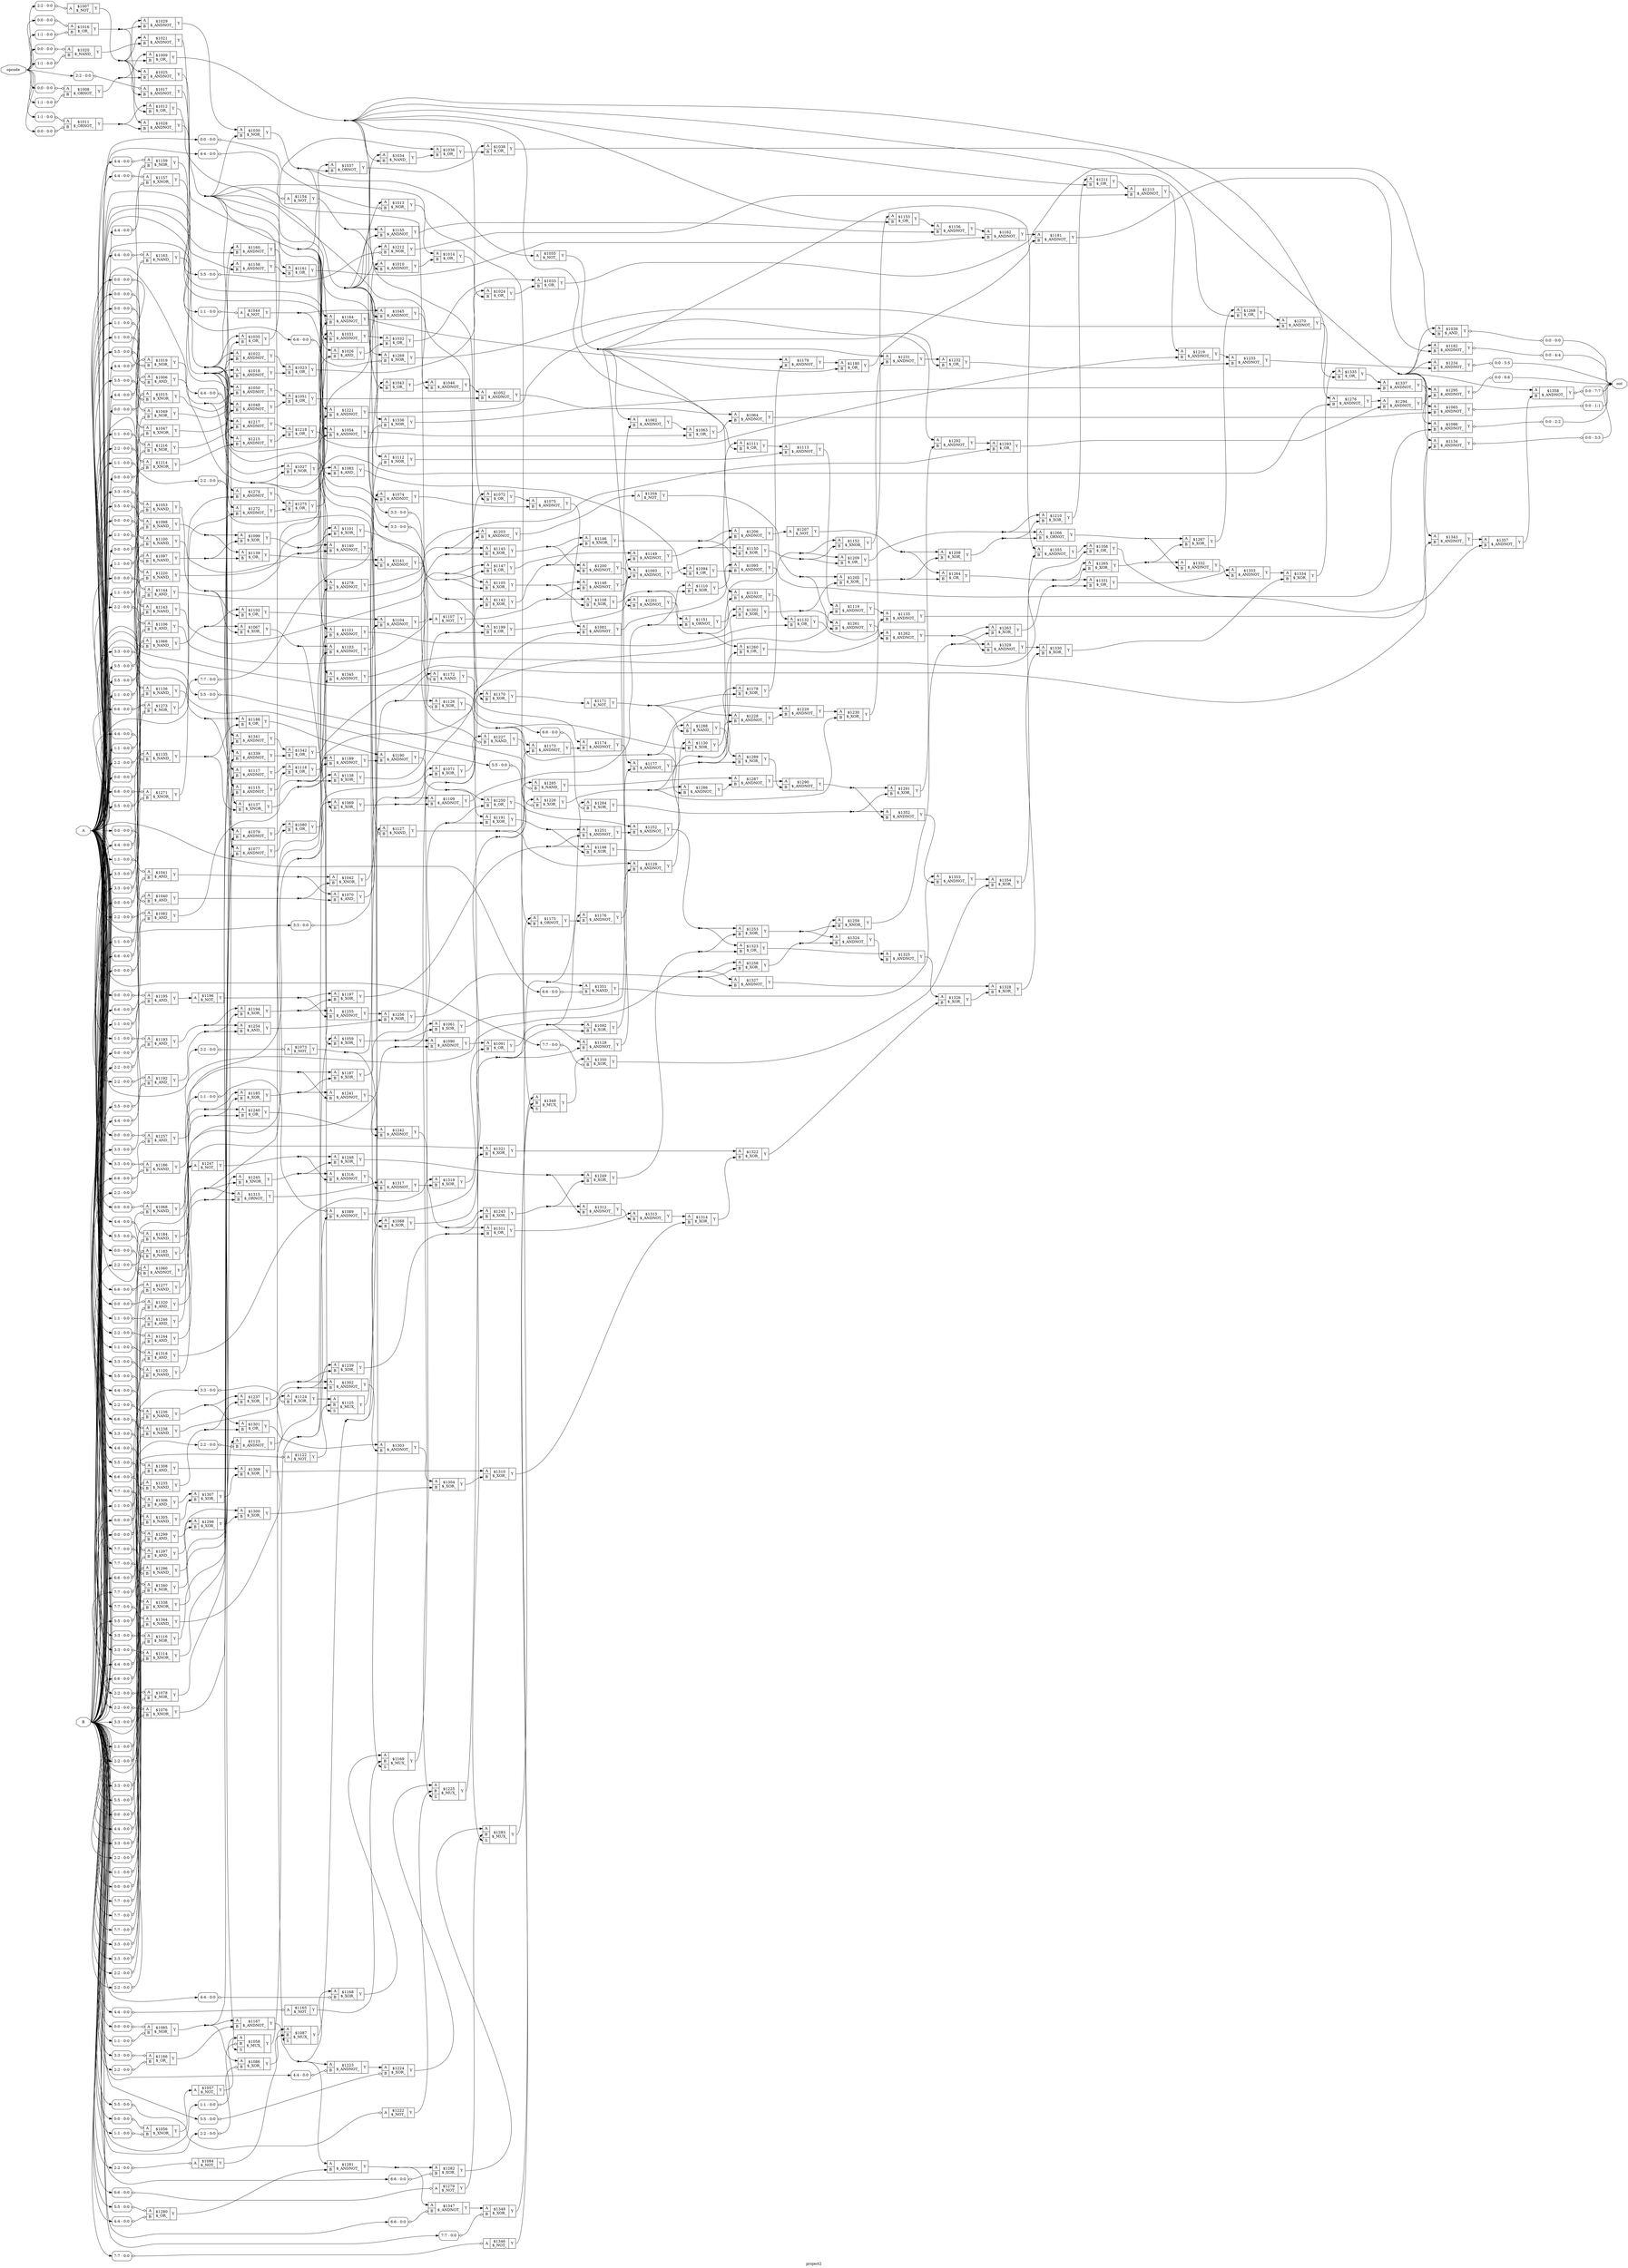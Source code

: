 digraph "project2" {
label="project2";
rankdir="LR";
remincross=true;
n346 [ shape=octagon, label="A", color="black", fontcolor="black" ];
n347 [ shape=octagon, label="B", color="black", fontcolor="black" ];
n348 [ shape=octagon, label="opcode", color="black", fontcolor="black" ];
n349 [ shape=octagon, label="out", color="black", fontcolor="black" ];
c351 [ shape=record, label="{{<p346> A|<p347> B}|$1006\n$_AND_|{<p350> Y}}",  ];
x0 [ shape=record, style=rounded, label="<s0> 0:0 - 0:0 ", color="black", fontcolor="black" ];
x0:e -> c351:p346:w [arrowhead=odiamond, arrowtail=odiamond, dir=both, color="black", fontcolor="black", label=""];
x1 [ shape=record, style=rounded, label="<s0> 0:0 - 0:0 ", color="black", fontcolor="black" ];
x1:e -> c351:p347:w [arrowhead=odiamond, arrowtail=odiamond, dir=both, color="black", fontcolor="black", label=""];
c352 [ shape=record, label="{{<p346> A}|$1007\n$_NOT_|{<p350> Y}}",  ];
x2 [ shape=record, style=rounded, label="<s0> 2:2 - 0:0 ", color="black", fontcolor="black" ];
x2:e -> c352:p346:w [arrowhead=odiamond, arrowtail=odiamond, dir=both, color="black", fontcolor="black", label=""];
c353 [ shape=record, label="{{<p346> A|<p347> B}|$1008\n$_ORNOT_|{<p350> Y}}",  ];
x3 [ shape=record, style=rounded, label="<s0> 0:0 - 0:0 ", color="black", fontcolor="black" ];
x3:e -> c353:p346:w [arrowhead=odiamond, arrowtail=odiamond, dir=both, color="black", fontcolor="black", label=""];
x4 [ shape=record, style=rounded, label="<s0> 1:1 - 0:0 ", color="black", fontcolor="black" ];
x4:e -> c353:p347:w [arrowhead=odiamond, arrowtail=odiamond, dir=both, color="black", fontcolor="black", label=""];
c354 [ shape=record, label="{{<p346> A|<p347> B}|$1009\n$_OR_|{<p350> Y}}",  ];
c355 [ shape=record, label="{{<p346> A|<p347> B}|$1010\n$_ANDNOT_|{<p350> Y}}",  ];
c356 [ shape=record, label="{{<p346> A|<p347> B}|$1011\n$_ORNOT_|{<p350> Y}}",  ];
x5 [ shape=record, style=rounded, label="<s0> 1:1 - 0:0 ", color="black", fontcolor="black" ];
x5:e -> c356:p346:w [arrowhead=odiamond, arrowtail=odiamond, dir=both, color="black", fontcolor="black", label=""];
x6 [ shape=record, style=rounded, label="<s0> 0:0 - 0:0 ", color="black", fontcolor="black" ];
x6:e -> c356:p347:w [arrowhead=odiamond, arrowtail=odiamond, dir=both, color="black", fontcolor="black", label=""];
c357 [ shape=record, label="{{<p346> A|<p347> B}|$1012\n$_OR_|{<p350> Y}}",  ];
c358 [ shape=record, label="{{<p346> A|<p347> B}|$1013\n$_NOR_|{<p350> Y}}",  ];
x7 [ shape=record, style=rounded, label="<s0> 0:0 - 0:0 ", color="black", fontcolor="black" ];
x7:e -> c358:p347:w [arrowhead=odiamond, arrowtail=odiamond, dir=both, color="black", fontcolor="black", label=""];
c359 [ shape=record, label="{{<p346> A|<p347> B}|$1014\n$_OR_|{<p350> Y}}",  ];
c360 [ shape=record, label="{{<p346> A|<p347> B}|$1015\n$_XNOR_|{<p350> Y}}",  ];
x8 [ shape=record, style=rounded, label="<s0> 0:0 - 0:0 ", color="black", fontcolor="black" ];
x8:e -> c360:p346:w [arrowhead=odiamond, arrowtail=odiamond, dir=both, color="black", fontcolor="black", label=""];
x9 [ shape=record, style=rounded, label="<s0> 0:0 - 0:0 ", color="black", fontcolor="black" ];
x9:e -> c360:p347:w [arrowhead=odiamond, arrowtail=odiamond, dir=both, color="black", fontcolor="black", label=""];
c361 [ shape=record, label="{{<p346> A|<p347> B}|$1016\n$_OR_|{<p350> Y}}",  ];
x10 [ shape=record, style=rounded, label="<s0> 0:0 - 0:0 ", color="black", fontcolor="black" ];
x10:e -> c361:p346:w [arrowhead=odiamond, arrowtail=odiamond, dir=both, color="black", fontcolor="black", label=""];
x11 [ shape=record, style=rounded, label="<s0> 1:1 - 0:0 ", color="black", fontcolor="black" ];
x11:e -> c361:p347:w [arrowhead=odiamond, arrowtail=odiamond, dir=both, color="black", fontcolor="black", label=""];
c362 [ shape=record, label="{{<p346> A|<p347> B}|$1017\n$_ANDNOT_|{<p350> Y}}",  ];
x12 [ shape=record, style=rounded, label="<s0> 2:2 - 0:0 ", color="black", fontcolor="black" ];
x12:e -> c362:p346:w [arrowhead=odiamond, arrowtail=odiamond, dir=both, color="black", fontcolor="black", label=""];
c363 [ shape=record, label="{{<p346> A|<p347> B}|$1018\n$_ANDNOT_|{<p350> Y}}",  ];
c364 [ shape=record, label="{{<p346> A|<p347> B}|$1019\n$_NOR_|{<p350> Y}}",  ];
x13 [ shape=record, style=rounded, label="<s0> 0:0 - 0:0 ", color="black", fontcolor="black" ];
x13:e -> c364:p346:w [arrowhead=odiamond, arrowtail=odiamond, dir=both, color="black", fontcolor="black", label=""];
x14 [ shape=record, style=rounded, label="<s0> 0:0 - 0:0 ", color="black", fontcolor="black" ];
x14:e -> c364:p347:w [arrowhead=odiamond, arrowtail=odiamond, dir=both, color="black", fontcolor="black", label=""];
c365 [ shape=record, label="{{<p346> A|<p347> B}|$1020\n$_NAND_|{<p350> Y}}",  ];
x15 [ shape=record, style=rounded, label="<s0> 0:0 - 0:0 ", color="black", fontcolor="black" ];
x15:e -> c365:p346:w [arrowhead=odiamond, arrowtail=odiamond, dir=both, color="black", fontcolor="black", label=""];
x16 [ shape=record, style=rounded, label="<s0> 1:1 - 0:0 ", color="black", fontcolor="black" ];
x16:e -> c365:p347:w [arrowhead=odiamond, arrowtail=odiamond, dir=both, color="black", fontcolor="black", label=""];
c366 [ shape=record, label="{{<p346> A|<p347> B}|$1021\n$_ANDNOT_|{<p350> Y}}",  ];
c367 [ shape=record, label="{{<p346> A|<p347> B}|$1022\n$_ANDNOT_|{<p350> Y}}",  ];
c368 [ shape=record, label="{{<p346> A|<p347> B}|$1023\n$_OR_|{<p350> Y}}",  ];
c369 [ shape=record, label="{{<p346> A|<p347> B}|$1024\n$_OR_|{<p350> Y}}",  ];
c370 [ shape=record, label="{{<p346> A|<p347> B}|$1025\n$_ANDNOT_|{<p350> Y}}",  ];
c371 [ shape=record, label="{{<p346> A|<p347> B}|$1026\n$_AND_|{<p350> Y}}",  ];
c372 [ shape=record, label="{{<p346> A|<p347> B}|$1027\n$_NOR_|{<p350> Y}}",  ];
c373 [ shape=record, label="{{<p346> A|<p347> B}|$1028\n$_ANDNOT_|{<p350> Y}}",  ];
c374 [ shape=record, label="{{<p346> A|<p347> B}|$1029\n$_ANDNOT_|{<p350> Y}}",  ];
c375 [ shape=record, label="{{<p346> A|<p347> B}|$1030\n$_NOR_|{<p350> Y}}",  ];
c376 [ shape=record, label="{{<p346> A|<p347> B}|$1031\n$_ANDNOT_|{<p350> Y}}",  ];
c377 [ shape=record, label="{{<p346> A|<p347> B}|$1032\n$_OR_|{<p350> Y}}",  ];
c378 [ shape=record, label="{{<p346> A|<p347> B}|$1033\n$_OR_|{<p350> Y}}",  ];
c379 [ shape=record, label="{{<p346> A|<p347> B}|$1034\n$_NAND_|{<p350> Y}}",  ];
c380 [ shape=record, label="{{<p346> A|<p347> B}|$1035\n$_OR_|{<p350> Y}}",  ];
c381 [ shape=record, label="{{<p346> A|<p347> B}|$1036\n$_OR_|{<p350> Y}}",  ];
c382 [ shape=record, label="{{<p346> A|<p347> B}|$1037\n$_ORNOT_|{<p350> Y}}",  ];
c383 [ shape=record, label="{{<p346> A|<p347> B}|$1038\n$_OR_|{<p350> Y}}",  ];
c384 [ shape=record, label="{{<p346> A|<p347> B}|$1039\n$_AND_|{<p350> Y}}",  ];
x17 [ shape=record, style=rounded, label="<s0> 0:0 - 0:0 ", color="black", fontcolor="black" ];
c384:p350:e -> x17:w [arrowhead=odiamond, arrowtail=odiamond, dir=both, color="black", fontcolor="black", label=""];
c385 [ shape=record, label="{{<p346> A|<p347> B}|$1040\n$_AND_|{<p350> Y}}",  ];
x18 [ shape=record, style=rounded, label="<s0> 0:0 - 0:0 ", color="black", fontcolor="black" ];
x18:e -> c385:p346:w [arrowhead=odiamond, arrowtail=odiamond, dir=both, color="black", fontcolor="black", label=""];
x19 [ shape=record, style=rounded, label="<s0> 1:1 - 0:0 ", color="black", fontcolor="black" ];
x19:e -> c385:p347:w [arrowhead=odiamond, arrowtail=odiamond, dir=both, color="black", fontcolor="black", label=""];
c386 [ shape=record, label="{{<p346> A|<p347> B}|$1041\n$_AND_|{<p350> Y}}",  ];
x20 [ shape=record, style=rounded, label="<s0> 0:0 - 0:0 ", color="black", fontcolor="black" ];
x20:e -> c386:p346:w [arrowhead=odiamond, arrowtail=odiamond, dir=both, color="black", fontcolor="black", label=""];
x21 [ shape=record, style=rounded, label="<s0> 1:1 - 0:0 ", color="black", fontcolor="black" ];
x21:e -> c386:p347:w [arrowhead=odiamond, arrowtail=odiamond, dir=both, color="black", fontcolor="black", label=""];
c387 [ shape=record, label="{{<p346> A|<p347> B}|$1042\n$_XNOR_|{<p350> Y}}",  ];
c388 [ shape=record, label="{{<p346> A|<p347> B}|$1043\n$_OR_|{<p350> Y}}",  ];
c389 [ shape=record, label="{{<p346> A}|$1044\n$_NOT_|{<p350> Y}}",  ];
x22 [ shape=record, style=rounded, label="<s0> 1:1 - 0:0 ", color="black", fontcolor="black" ];
x22:e -> c389:p346:w [arrowhead=odiamond, arrowtail=odiamond, dir=both, color="black", fontcolor="black", label=""];
c390 [ shape=record, label="{{<p346> A|<p347> B}|$1045\n$_ANDNOT_|{<p350> Y}}",  ];
c391 [ shape=record, label="{{<p346> A|<p347> B}|$1046\n$_ANDNOT_|{<p350> Y}}",  ];
c392 [ shape=record, label="{{<p346> A|<p347> B}|$1047\n$_XNOR_|{<p350> Y}}",  ];
x23 [ shape=record, style=rounded, label="<s0> 1:1 - 0:0 ", color="black", fontcolor="black" ];
x23:e -> c392:p346:w [arrowhead=odiamond, arrowtail=odiamond, dir=both, color="black", fontcolor="black", label=""];
x24 [ shape=record, style=rounded, label="<s0> 1:1 - 0:0 ", color="black", fontcolor="black" ];
x24:e -> c392:p347:w [arrowhead=odiamond, arrowtail=odiamond, dir=both, color="black", fontcolor="black", label=""];
c393 [ shape=record, label="{{<p346> A|<p347> B}|$1048\n$_ANDNOT_|{<p350> Y}}",  ];
c394 [ shape=record, label="{{<p346> A|<p347> B}|$1049\n$_NOR_|{<p350> Y}}",  ];
x25 [ shape=record, style=rounded, label="<s0> 1:1 - 0:0 ", color="black", fontcolor="black" ];
x25:e -> c394:p346:w [arrowhead=odiamond, arrowtail=odiamond, dir=both, color="black", fontcolor="black", label=""];
x26 [ shape=record, style=rounded, label="<s0> 1:1 - 0:0 ", color="black", fontcolor="black" ];
x26:e -> c394:p347:w [arrowhead=odiamond, arrowtail=odiamond, dir=both, color="black", fontcolor="black", label=""];
c395 [ shape=record, label="{{<p346> A|<p347> B}|$1050\n$_ANDNOT_|{<p350> Y}}",  ];
c396 [ shape=record, label="{{<p346> A|<p347> B}|$1051\n$_OR_|{<p350> Y}}",  ];
c397 [ shape=record, label="{{<p346> A|<p347> B}|$1052\n$_ANDNOT_|{<p350> Y}}",  ];
c398 [ shape=record, label="{{<p346> A|<p347> B}|$1053\n$_NAND_|{<p350> Y}}",  ];
x27 [ shape=record, style=rounded, label="<s0> 1:1 - 0:0 ", color="black", fontcolor="black" ];
x27:e -> c398:p346:w [arrowhead=odiamond, arrowtail=odiamond, dir=both, color="black", fontcolor="black", label=""];
x28 [ shape=record, style=rounded, label="<s0> 1:1 - 0:0 ", color="black", fontcolor="black" ];
x28:e -> c398:p347:w [arrowhead=odiamond, arrowtail=odiamond, dir=both, color="black", fontcolor="black", label=""];
c399 [ shape=record, label="{{<p346> A|<p347> B}|$1054\n$_ANDNOT_|{<p350> Y}}",  ];
c400 [ shape=record, label="{{<p346> A}|$1055\n$_NOT_|{<p350> Y}}",  ];
c401 [ shape=record, label="{{<p346> A|<p347> B}|$1056\n$_XNOR_|{<p350> Y}}",  ];
x29 [ shape=record, style=rounded, label="<s0> 0:0 - 0:0 ", color="black", fontcolor="black" ];
x29:e -> c401:p346:w [arrowhead=odiamond, arrowtail=odiamond, dir=both, color="black", fontcolor="black", label=""];
x30 [ shape=record, style=rounded, label="<s0> 1:1 - 0:0 ", color="black", fontcolor="black" ];
x30:e -> c401:p347:w [arrowhead=odiamond, arrowtail=odiamond, dir=both, color="black", fontcolor="black", label=""];
c402 [ shape=record, label="{{<p346> A}|$1057\n$_NOT_|{<p350> Y}}",  ];
c404 [ shape=record, label="{{<p346> A|<p347> B|<p403> S}|$1058\n$_MUX_|{<p350> Y}}",  ];
x31 [ shape=record, style=rounded, label="<s0> 1:1 - 0:0 ", color="black", fontcolor="black" ];
x31:e -> c404:p347:w [arrowhead=odiamond, arrowtail=odiamond, dir=both, color="black", fontcolor="black", label=""];
c405 [ shape=record, label="{{<p346> A|<p347> B}|$1059\n$_XOR_|{<p350> Y}}",  ];
c406 [ shape=record, label="{{<p346> A|<p347> B}|$1060\n$_ANDNOT_|{<p350> Y}}",  ];
x32 [ shape=record, style=rounded, label="<s0> 0:0 - 0:0 ", color="black", fontcolor="black" ];
x32:e -> c406:p346:w [arrowhead=odiamond, arrowtail=odiamond, dir=both, color="black", fontcolor="black", label=""];
x33 [ shape=record, style=rounded, label="<s0> 0:0 - 0:0 ", color="black", fontcolor="black" ];
x33:e -> c406:p347:w [arrowhead=odiamond, arrowtail=odiamond, dir=both, color="black", fontcolor="black", label=""];
c407 [ shape=record, label="{{<p346> A|<p347> B}|$1061\n$_XOR_|{<p350> Y}}",  ];
c408 [ shape=record, label="{{<p346> A|<p347> B}|$1062\n$_ANDNOT_|{<p350> Y}}",  ];
c409 [ shape=record, label="{{<p346> A|<p347> B}|$1063\n$_OR_|{<p350> Y}}",  ];
c410 [ shape=record, label="{{<p346> A|<p347> B}|$1064\n$_ANDNOT_|{<p350> Y}}",  ];
c411 [ shape=record, label="{{<p346> A|<p347> B}|$1065\n$_ANDNOT_|{<p350> Y}}",  ];
x34 [ shape=record, style=rounded, label="<s0> 0:0 - 1:1 ", color="black", fontcolor="black" ];
c411:p350:e -> x34:w [arrowhead=odiamond, arrowtail=odiamond, dir=both, color="black", fontcolor="black", label=""];
c412 [ shape=record, label="{{<p346> A|<p347> B}|$1066\n$_NAND_|{<p350> Y}}",  ];
x35 [ shape=record, style=rounded, label="<s0> 0:0 - 0:0 ", color="black", fontcolor="black" ];
x35:e -> c412:p346:w [arrowhead=odiamond, arrowtail=odiamond, dir=both, color="black", fontcolor="black", label=""];
x36 [ shape=record, style=rounded, label="<s0> 2:2 - 0:0 ", color="black", fontcolor="black" ];
x36:e -> c412:p347:w [arrowhead=odiamond, arrowtail=odiamond, dir=both, color="black", fontcolor="black", label=""];
c413 [ shape=record, label="{{<p346> A|<p347> B}|$1067\n$_XOR_|{<p350> Y}}",  ];
c414 [ shape=record, label="{{<p346> A|<p347> B}|$1068\n$_NAND_|{<p350> Y}}",  ];
x37 [ shape=record, style=rounded, label="<s0> 0:0 - 0:0 ", color="black", fontcolor="black" ];
x37:e -> c414:p346:w [arrowhead=odiamond, arrowtail=odiamond, dir=both, color="black", fontcolor="black", label=""];
x38 [ shape=record, style=rounded, label="<s0> 2:2 - 0:0 ", color="black", fontcolor="black" ];
x38:e -> c414:p347:w [arrowhead=odiamond, arrowtail=odiamond, dir=both, color="black", fontcolor="black", label=""];
c415 [ shape=record, label="{{<p346> A|<p347> B}|$1069\n$_XOR_|{<p350> Y}}",  ];
c416 [ shape=record, label="{{<p346> A|<p347> B}|$1070\n$_AND_|{<p350> Y}}",  ];
c417 [ shape=record, label="{{<p346> A|<p347> B}|$1071\n$_XOR_|{<p350> Y}}",  ];
c418 [ shape=record, label="{{<p346> A|<p347> B}|$1072\n$_OR_|{<p350> Y}}",  ];
c419 [ shape=record, label="{{<p346> A}|$1073\n$_NOT_|{<p350> Y}}",  ];
x39 [ shape=record, style=rounded, label="<s0> 2:2 - 0:0 ", color="black", fontcolor="black" ];
x39:e -> c419:p346:w [arrowhead=odiamond, arrowtail=odiamond, dir=both, color="black", fontcolor="black", label=""];
c420 [ shape=record, label="{{<p346> A|<p347> B}|$1074\n$_ANDNOT_|{<p350> Y}}",  ];
c421 [ shape=record, label="{{<p346> A|<p347> B}|$1075\n$_ANDNOT_|{<p350> Y}}",  ];
c422 [ shape=record, label="{{<p346> A|<p347> B}|$1076\n$_XNOR_|{<p350> Y}}",  ];
x40 [ shape=record, style=rounded, label="<s0> 2:2 - 0:0 ", color="black", fontcolor="black" ];
x40:e -> c422:p346:w [arrowhead=odiamond, arrowtail=odiamond, dir=both, color="black", fontcolor="black", label=""];
x41 [ shape=record, style=rounded, label="<s0> 2:2 - 0:0 ", color="black", fontcolor="black" ];
x41:e -> c422:p347:w [arrowhead=odiamond, arrowtail=odiamond, dir=both, color="black", fontcolor="black", label=""];
c423 [ shape=record, label="{{<p346> A|<p347> B}|$1077\n$_ANDNOT_|{<p350> Y}}",  ];
c424 [ shape=record, label="{{<p346> A|<p347> B}|$1078\n$_NOR_|{<p350> Y}}",  ];
x42 [ shape=record, style=rounded, label="<s0> 2:2 - 0:0 ", color="black", fontcolor="black" ];
x42:e -> c424:p346:w [arrowhead=odiamond, arrowtail=odiamond, dir=both, color="black", fontcolor="black", label=""];
x43 [ shape=record, style=rounded, label="<s0> 2:2 - 0:0 ", color="black", fontcolor="black" ];
x43:e -> c424:p347:w [arrowhead=odiamond, arrowtail=odiamond, dir=both, color="black", fontcolor="black", label=""];
c425 [ shape=record, label="{{<p346> A|<p347> B}|$1079\n$_ANDNOT_|{<p350> Y}}",  ];
c426 [ shape=record, label="{{<p346> A|<p347> B}|$1080\n$_OR_|{<p350> Y}}",  ];
c427 [ shape=record, label="{{<p346> A|<p347> B}|$1081\n$_ANDNOT_|{<p350> Y}}",  ];
c428 [ shape=record, label="{{<p346> A|<p347> B}|$1082\n$_AND_|{<p350> Y}}",  ];
x44 [ shape=record, style=rounded, label="<s0> 2:2 - 0:0 ", color="black", fontcolor="black" ];
x44:e -> c428:p346:w [arrowhead=odiamond, arrowtail=odiamond, dir=both, color="black", fontcolor="black", label=""];
x45 [ shape=record, style=rounded, label="<s0> 2:2 - 0:0 ", color="black", fontcolor="black" ];
x45:e -> c428:p347:w [arrowhead=odiamond, arrowtail=odiamond, dir=both, color="black", fontcolor="black", label=""];
c429 [ shape=record, label="{{<p346> A|<p347> B}|$1083\n$_AND_|{<p350> Y}}",  ];
c430 [ shape=record, label="{{<p346> A}|$1084\n$_NOT_|{<p350> Y}}",  ];
x46 [ shape=record, style=rounded, label="<s0> 2:2 - 0:0 ", color="black", fontcolor="black" ];
x46:e -> c430:p346:w [arrowhead=odiamond, arrowtail=odiamond, dir=both, color="black", fontcolor="black", label=""];
c431 [ shape=record, label="{{<p346> A|<p347> B}|$1085\n$_NOR_|{<p350> Y}}",  ];
x47 [ shape=record, style=rounded, label="<s0> 0:0 - 0:0 ", color="black", fontcolor="black" ];
x47:e -> c431:p346:w [arrowhead=odiamond, arrowtail=odiamond, dir=both, color="black", fontcolor="black", label=""];
x48 [ shape=record, style=rounded, label="<s0> 1:1 - 0:0 ", color="black", fontcolor="black" ];
x48:e -> c431:p347:w [arrowhead=odiamond, arrowtail=odiamond, dir=both, color="black", fontcolor="black", label=""];
c432 [ shape=record, label="{{<p346> A|<p347> B}|$1086\n$_XOR_|{<p350> Y}}",  ];
x49 [ shape=record, style=rounded, label="<s0> 2:2 - 0:0 ", color="black", fontcolor="black" ];
x49:e -> c432:p347:w [arrowhead=odiamond, arrowtail=odiamond, dir=both, color="black", fontcolor="black", label=""];
c433 [ shape=record, label="{{<p346> A|<p347> B|<p403> S}|$1087\n$_MUX_|{<p350> Y}}",  ];
c434 [ shape=record, label="{{<p346> A|<p347> B}|$1088\n$_XOR_|{<p350> Y}}",  ];
c435 [ shape=record, label="{{<p346> A|<p347> B}|$1089\n$_ANDNOT_|{<p350> Y}}",  ];
x50 [ shape=record, style=rounded, label="<s0> 1:1 - 0:0 ", color="black", fontcolor="black" ];
x50:e -> c435:p346:w [arrowhead=odiamond, arrowtail=odiamond, dir=both, color="black", fontcolor="black", label=""];
c436 [ shape=record, label="{{<p346> A|<p347> B}|$1090\n$_ANDNOT_|{<p350> Y}}",  ];
c437 [ shape=record, label="{{<p346> A|<p347> B}|$1091\n$_OR_|{<p350> Y}}",  ];
c438 [ shape=record, label="{{<p346> A|<p347> B}|$1092\n$_XOR_|{<p350> Y}}",  ];
c439 [ shape=record, label="{{<p346> A|<p347> B}|$1093\n$_ANDNOT_|{<p350> Y}}",  ];
c440 [ shape=record, label="{{<p346> A|<p347> B}|$1094\n$_OR_|{<p350> Y}}",  ];
c441 [ shape=record, label="{{<p346> A|<p347> B}|$1095\n$_ANDNOT_|{<p350> Y}}",  ];
c442 [ shape=record, label="{{<p346> A|<p347> B}|$1096\n$_ANDNOT_|{<p350> Y}}",  ];
x51 [ shape=record, style=rounded, label="<s0> 0:0 - 2:2 ", color="black", fontcolor="black" ];
c442:p350:e -> x51:w [arrowhead=odiamond, arrowtail=odiamond, dir=both, color="black", fontcolor="black", label=""];
c443 [ shape=record, label="{{<p346> A|<p347> B}|$1097\n$_NAND_|{<p350> Y}}",  ];
x52 [ shape=record, style=rounded, label="<s0> 0:0 - 0:0 ", color="black", fontcolor="black" ];
x52:e -> c443:p346:w [arrowhead=odiamond, arrowtail=odiamond, dir=both, color="black", fontcolor="black", label=""];
x53 [ shape=record, style=rounded, label="<s0> 3:3 - 0:0 ", color="black", fontcolor="black" ];
x53:e -> c443:p347:w [arrowhead=odiamond, arrowtail=odiamond, dir=both, color="black", fontcolor="black", label=""];
c444 [ shape=record, label="{{<p346> A|<p347> B}|$1098\n$_NAND_|{<p350> Y}}",  ];
x54 [ shape=record, style=rounded, label="<s0> 2:2 - 0:0 ", color="black", fontcolor="black" ];
x54:e -> c444:p346:w [arrowhead=odiamond, arrowtail=odiamond, dir=both, color="black", fontcolor="black", label=""];
x55 [ shape=record, style=rounded, label="<s0> 1:1 - 0:0 ", color="black", fontcolor="black" ];
x55:e -> c444:p347:w [arrowhead=odiamond, arrowtail=odiamond, dir=both, color="black", fontcolor="black", label=""];
c445 [ shape=record, label="{{<p346> A|<p347> B}|$1099\n$_XOR_|{<p350> Y}}",  ];
c446 [ shape=record, label="{{<p346> A|<p347> B}|$1100\n$_NAND_|{<p350> Y}}",  ];
x56 [ shape=record, style=rounded, label="<s0> 1:1 - 0:0 ", color="black", fontcolor="black" ];
x56:e -> c446:p346:w [arrowhead=odiamond, arrowtail=odiamond, dir=both, color="black", fontcolor="black", label=""];
x57 [ shape=record, style=rounded, label="<s0> 2:2 - 0:0 ", color="black", fontcolor="black" ];
x57:e -> c446:p347:w [arrowhead=odiamond, arrowtail=odiamond, dir=both, color="black", fontcolor="black", label=""];
c447 [ shape=record, label="{{<p346> A|<p347> B}|$1101\n$_XOR_|{<p350> Y}}",  ];
c448 [ shape=record, label="{{<p346> A|<p347> B}|$1102\n$_OR_|{<p350> Y}}",  ];
c449 [ shape=record, label="{{<p346> A|<p347> B}|$1103\n$_ANDNOT_|{<p350> Y}}",  ];
c450 [ shape=record, label="{{<p346> A|<p347> B}|$1104\n$_ANDNOT_|{<p350> Y}}",  ];
c451 [ shape=record, label="{{<p346> A|<p347> B}|$1105\n$_XOR_|{<p350> Y}}",  ];
c452 [ shape=record, label="{{<p346> A|<p347> B}|$1106\n$_AND_|{<p350> Y}}",  ];
x58 [ shape=record, style=rounded, label="<s0> 0:0 - 0:0 ", color="black", fontcolor="black" ];
x58:e -> c452:p346:w [arrowhead=odiamond, arrowtail=odiamond, dir=both, color="black", fontcolor="black", label=""];
x59 [ shape=record, style=rounded, label="<s0> 3:3 - 0:0 ", color="black", fontcolor="black" ];
x59:e -> c452:p347:w [arrowhead=odiamond, arrowtail=odiamond, dir=both, color="black", fontcolor="black", label=""];
c453 [ shape=record, label="{{<p346> A}|$1107\n$_NOT_|{<p350> Y}}",  ];
c454 [ shape=record, label="{{<p346> A|<p347> B}|$1108\n$_XOR_|{<p350> Y}}",  ];
c455 [ shape=record, label="{{<p346> A|<p347> B}|$1109\n$_ANDNOT_|{<p350> Y}}",  ];
c456 [ shape=record, label="{{<p346> A|<p347> B}|$1110\n$_XOR_|{<p350> Y}}",  ];
c457 [ shape=record, label="{{<p346> A|<p347> B}|$1111\n$_OR_|{<p350> Y}}",  ];
c458 [ shape=record, label="{{<p346> A|<p347> B}|$1112\n$_NOR_|{<p350> Y}}",  ];
x60 [ shape=record, style=rounded, label="<s0> 3:3 - 0:0 ", color="black", fontcolor="black" ];
x60:e -> c458:p347:w [arrowhead=odiamond, arrowtail=odiamond, dir=both, color="black", fontcolor="black", label=""];
c459 [ shape=record, label="{{<p346> A|<p347> B}|$1113\n$_ANDNOT_|{<p350> Y}}",  ];
c460 [ shape=record, label="{{<p346> A|<p347> B}|$1114\n$_XNOR_|{<p350> Y}}",  ];
x61 [ shape=record, style=rounded, label="<s0> 3:3 - 0:0 ", color="black", fontcolor="black" ];
x61:e -> c460:p346:w [arrowhead=odiamond, arrowtail=odiamond, dir=both, color="black", fontcolor="black", label=""];
x62 [ shape=record, style=rounded, label="<s0> 3:3 - 0:0 ", color="black", fontcolor="black" ];
x62:e -> c460:p347:w [arrowhead=odiamond, arrowtail=odiamond, dir=both, color="black", fontcolor="black", label=""];
c461 [ shape=record, label="{{<p346> A|<p347> B}|$1115\n$_ANDNOT_|{<p350> Y}}",  ];
c462 [ shape=record, label="{{<p346> A|<p347> B}|$1116\n$_NOR_|{<p350> Y}}",  ];
x63 [ shape=record, style=rounded, label="<s0> 3:3 - 0:0 ", color="black", fontcolor="black" ];
x63:e -> c462:p346:w [arrowhead=odiamond, arrowtail=odiamond, dir=both, color="black", fontcolor="black", label=""];
x64 [ shape=record, style=rounded, label="<s0> 3:3 - 0:0 ", color="black", fontcolor="black" ];
x64:e -> c462:p347:w [arrowhead=odiamond, arrowtail=odiamond, dir=both, color="black", fontcolor="black", label=""];
c463 [ shape=record, label="{{<p346> A|<p347> B}|$1117\n$_ANDNOT_|{<p350> Y}}",  ];
c464 [ shape=record, label="{{<p346> A|<p347> B}|$1118\n$_OR_|{<p350> Y}}",  ];
c465 [ shape=record, label="{{<p346> A|<p347> B}|$1119\n$_ANDNOT_|{<p350> Y}}",  ];
c466 [ shape=record, label="{{<p346> A|<p347> B}|$1120\n$_NAND_|{<p350> Y}}",  ];
x65 [ shape=record, style=rounded, label="<s0> 3:3 - 0:0 ", color="black", fontcolor="black" ];
x65:e -> c466:p346:w [arrowhead=odiamond, arrowtail=odiamond, dir=both, color="black", fontcolor="black", label=""];
x66 [ shape=record, style=rounded, label="<s0> 3:3 - 0:0 ", color="black", fontcolor="black" ];
x66:e -> c466:p347:w [arrowhead=odiamond, arrowtail=odiamond, dir=both, color="black", fontcolor="black", label=""];
c467 [ shape=record, label="{{<p346> A|<p347> B}|$1121\n$_ANDNOT_|{<p350> Y}}",  ];
c468 [ shape=record, label="{{<p346> A}|$1122\n$_NOT_|{<p350> Y}}",  ];
x67 [ shape=record, style=rounded, label="<s0> 3:3 - 0:0 ", color="black", fontcolor="black" ];
x67:e -> c468:p346:w [arrowhead=odiamond, arrowtail=odiamond, dir=both, color="black", fontcolor="black", label=""];
c469 [ shape=record, label="{{<p346> A|<p347> B}|$1123\n$_ANDNOT_|{<p350> Y}}",  ];
x68 [ shape=record, style=rounded, label="<s0> 2:2 - 0:0 ", color="black", fontcolor="black" ];
x68:e -> c469:p347:w [arrowhead=odiamond, arrowtail=odiamond, dir=both, color="black", fontcolor="black", label=""];
c470 [ shape=record, label="{{<p346> A|<p347> B}|$1124\n$_XOR_|{<p350> Y}}",  ];
x69 [ shape=record, style=rounded, label="<s0> 3:3 - 0:0 ", color="black", fontcolor="black" ];
x69:e -> c470:p347:w [arrowhead=odiamond, arrowtail=odiamond, dir=both, color="black", fontcolor="black", label=""];
c471 [ shape=record, label="{{<p346> A|<p347> B|<p403> S}|$1125\n$_MUX_|{<p350> Y}}",  ];
c472 [ shape=record, label="{{<p346> A|<p347> B}|$1126\n$_XOR_|{<p350> Y}}",  ];
x70 [ shape=record, style=rounded, label="<s0> 3:3 - 0:0 ", color="black", fontcolor="black" ];
x70:e -> c472:p347:w [arrowhead=odiamond, arrowtail=odiamond, dir=both, color="black", fontcolor="black", label=""];
c473 [ shape=record, label="{{<p346> A|<p347> B}|$1127\n$_NAND_|{<p350> Y}}",  ];
x71 [ shape=record, style=rounded, label="<s0> 2:2 - 0:0 ", color="black", fontcolor="black" ];
x71:e -> c473:p347:w [arrowhead=odiamond, arrowtail=odiamond, dir=both, color="black", fontcolor="black", label=""];
c474 [ shape=record, label="{{<p346> A|<p347> B}|$1128\n$_ANDNOT_|{<p350> Y}}",  ];
c475 [ shape=record, label="{{<p346> A|<p347> B}|$1129\n$_ANDNOT_|{<p350> Y}}",  ];
c476 [ shape=record, label="{{<p346> A|<p347> B}|$1130\n$_XOR_|{<p350> Y}}",  ];
c477 [ shape=record, label="{{<p346> A|<p347> B}|$1131\n$_ANDNOT_|{<p350> Y}}",  ];
c478 [ shape=record, label="{{<p346> A|<p347> B}|$1132\n$_OR_|{<p350> Y}}",  ];
c479 [ shape=record, label="{{<p346> A|<p347> B}|$1133\n$_ANDNOT_|{<p350> Y}}",  ];
c480 [ shape=record, label="{{<p346> A|<p347> B}|$1134\n$_ANDNOT_|{<p350> Y}}",  ];
x72 [ shape=record, style=rounded, label="<s0> 0:0 - 3:3 ", color="black", fontcolor="black" ];
c480:p350:e -> x72:w [arrowhead=odiamond, arrowtail=odiamond, dir=both, color="black", fontcolor="black", label=""];
c481 [ shape=record, label="{{<p346> A|<p347> B}|$1135\n$_NAND_|{<p350> Y}}",  ];
x73 [ shape=record, style=rounded, label="<s0> 0:0 - 0:0 ", color="black", fontcolor="black" ];
x73:e -> c481:p346:w [arrowhead=odiamond, arrowtail=odiamond, dir=both, color="black", fontcolor="black", label=""];
x74 [ shape=record, style=rounded, label="<s0> 4:4 - 0:0 ", color="black", fontcolor="black" ];
x74:e -> c481:p347:w [arrowhead=odiamond, arrowtail=odiamond, dir=both, color="black", fontcolor="black", label=""];
c482 [ shape=record, label="{{<p346> A|<p347> B}|$1136\n$_NAND_|{<p350> Y}}",  ];
x75 [ shape=record, style=rounded, label="<s0> 3:3 - 0:0 ", color="black", fontcolor="black" ];
x75:e -> c482:p346:w [arrowhead=odiamond, arrowtail=odiamond, dir=both, color="black", fontcolor="black", label=""];
x76 [ shape=record, style=rounded, label="<s0> 1:1 - 0:0 ", color="black", fontcolor="black" ];
x76:e -> c482:p347:w [arrowhead=odiamond, arrowtail=odiamond, dir=both, color="black", fontcolor="black", label=""];
c483 [ shape=record, label="{{<p346> A|<p347> B}|$1137\n$_XNOR_|{<p350> Y}}",  ];
c484 [ shape=record, label="{{<p346> A|<p347> B}|$1138\n$_XOR_|{<p350> Y}}",  ];
c485 [ shape=record, label="{{<p346> A|<p347> B}|$1139\n$_OR_|{<p350> Y}}",  ];
c486 [ shape=record, label="{{<p346> A|<p347> B}|$1140\n$_ANDNOT_|{<p350> Y}}",  ];
c487 [ shape=record, label="{{<p346> A|<p347> B}|$1141\n$_ANDNOT_|{<p350> Y}}",  ];
c488 [ shape=record, label="{{<p346> A|<p347> B}|$1142\n$_XOR_|{<p350> Y}}",  ];
c489 [ shape=record, label="{{<p346> A|<p347> B}|$1143\n$_NAND_|{<p350> Y}}",  ];
x77 [ shape=record, style=rounded, label="<s0> 1:1 - 0:0 ", color="black", fontcolor="black" ];
x77:e -> c489:p346:w [arrowhead=odiamond, arrowtail=odiamond, dir=both, color="black", fontcolor="black", label=""];
x78 [ shape=record, style=rounded, label="<s0> 3:3 - 0:0 ", color="black", fontcolor="black" ];
x78:e -> c489:p347:w [arrowhead=odiamond, arrowtail=odiamond, dir=both, color="black", fontcolor="black", label=""];
c490 [ shape=record, label="{{<p346> A|<p347> B}|$1144\n$_AND_|{<p350> Y}}",  ];
x79 [ shape=record, style=rounded, label="<s0> 0:0 - 0:0 ", color="black", fontcolor="black" ];
x79:e -> c490:p346:w [arrowhead=odiamond, arrowtail=odiamond, dir=both, color="black", fontcolor="black", label=""];
x80 [ shape=record, style=rounded, label="<s0> 4:4 - 0:0 ", color="black", fontcolor="black" ];
x80:e -> c490:p347:w [arrowhead=odiamond, arrowtail=odiamond, dir=both, color="black", fontcolor="black", label=""];
c491 [ shape=record, label="{{<p346> A|<p347> B}|$1145\n$_XOR_|{<p350> Y}}",  ];
c492 [ shape=record, label="{{<p346> A|<p347> B}|$1146\n$_XNOR_|{<p350> Y}}",  ];
c493 [ shape=record, label="{{<p346> A|<p347> B}|$1147\n$_OR_|{<p350> Y}}",  ];
c494 [ shape=record, label="{{<p346> A|<p347> B}|$1148\n$_ANDNOT_|{<p350> Y}}",  ];
c495 [ shape=record, label="{{<p346> A|<p347> B}|$1149\n$_ANDNOT_|{<p350> Y}}",  ];
c496 [ shape=record, label="{{<p346> A|<p347> B}|$1150\n$_XOR_|{<p350> Y}}",  ];
c497 [ shape=record, label="{{<p346> A|<p347> B}|$1151\n$_ORNOT_|{<p350> Y}}",  ];
c498 [ shape=record, label="{{<p346> A|<p347> B}|$1152\n$_XNOR_|{<p350> Y}}",  ];
c499 [ shape=record, label="{{<p346> A|<p347> B}|$1153\n$_OR_|{<p350> Y}}",  ];
c500 [ shape=record, label="{{<p346> A}|$1154\n$_NOT_|{<p350> Y}}",  ];
x81 [ shape=record, style=rounded, label="<s0> 4:4 - 0:0 ", color="black", fontcolor="black" ];
x81:e -> c500:p346:w [arrowhead=odiamond, arrowtail=odiamond, dir=both, color="black", fontcolor="black", label=""];
c501 [ shape=record, label="{{<p346> A|<p347> B}|$1155\n$_ANDNOT_|{<p350> Y}}",  ];
c502 [ shape=record, label="{{<p346> A|<p347> B}|$1156\n$_ANDNOT_|{<p350> Y}}",  ];
c503 [ shape=record, label="{{<p346> A|<p347> B}|$1157\n$_XNOR_|{<p350> Y}}",  ];
x82 [ shape=record, style=rounded, label="<s0> 4:4 - 0:0 ", color="black", fontcolor="black" ];
x82:e -> c503:p346:w [arrowhead=odiamond, arrowtail=odiamond, dir=both, color="black", fontcolor="black", label=""];
x83 [ shape=record, style=rounded, label="<s0> 4:4 - 0:0 ", color="black", fontcolor="black" ];
x83:e -> c503:p347:w [arrowhead=odiamond, arrowtail=odiamond, dir=both, color="black", fontcolor="black", label=""];
c504 [ shape=record, label="{{<p346> A|<p347> B}|$1158\n$_ANDNOT_|{<p350> Y}}",  ];
c505 [ shape=record, label="{{<p346> A|<p347> B}|$1159\n$_NOR_|{<p350> Y}}",  ];
x84 [ shape=record, style=rounded, label="<s0> 4:4 - 0:0 ", color="black", fontcolor="black" ];
x84:e -> c505:p346:w [arrowhead=odiamond, arrowtail=odiamond, dir=both, color="black", fontcolor="black", label=""];
x85 [ shape=record, style=rounded, label="<s0> 4:4 - 0:0 ", color="black", fontcolor="black" ];
x85:e -> c505:p347:w [arrowhead=odiamond, arrowtail=odiamond, dir=both, color="black", fontcolor="black", label=""];
c506 [ shape=record, label="{{<p346> A|<p347> B}|$1160\n$_ANDNOT_|{<p350> Y}}",  ];
c507 [ shape=record, label="{{<p346> A|<p347> B}|$1161\n$_OR_|{<p350> Y}}",  ];
c508 [ shape=record, label="{{<p346> A|<p347> B}|$1162\n$_ANDNOT_|{<p350> Y}}",  ];
c509 [ shape=record, label="{{<p346> A|<p347> B}|$1163\n$_NAND_|{<p350> Y}}",  ];
x86 [ shape=record, style=rounded, label="<s0> 4:4 - 0:0 ", color="black", fontcolor="black" ];
x86:e -> c509:p346:w [arrowhead=odiamond, arrowtail=odiamond, dir=both, color="black", fontcolor="black", label=""];
x87 [ shape=record, style=rounded, label="<s0> 4:4 - 0:0 ", color="black", fontcolor="black" ];
x87:e -> c509:p347:w [arrowhead=odiamond, arrowtail=odiamond, dir=both, color="black", fontcolor="black", label=""];
c510 [ shape=record, label="{{<p346> A|<p347> B}|$1164\n$_ANDNOT_|{<p350> Y}}",  ];
c511 [ shape=record, label="{{<p346> A}|$1165\n$_NOT_|{<p350> Y}}",  ];
x88 [ shape=record, style=rounded, label="<s0> 4:4 - 0:0 ", color="black", fontcolor="black" ];
x88:e -> c511:p346:w [arrowhead=odiamond, arrowtail=odiamond, dir=both, color="black", fontcolor="black", label=""];
c512 [ shape=record, label="{{<p346> A|<p347> B}|$1166\n$_OR_|{<p350> Y}}",  ];
x89 [ shape=record, style=rounded, label="<s0> 3:3 - 0:0 ", color="black", fontcolor="black" ];
x89:e -> c512:p346:w [arrowhead=odiamond, arrowtail=odiamond, dir=both, color="black", fontcolor="black", label=""];
x90 [ shape=record, style=rounded, label="<s0> 2:2 - 0:0 ", color="black", fontcolor="black" ];
x90:e -> c512:p347:w [arrowhead=odiamond, arrowtail=odiamond, dir=both, color="black", fontcolor="black", label=""];
c513 [ shape=record, label="{{<p346> A|<p347> B}|$1167\n$_ANDNOT_|{<p350> Y}}",  ];
c514 [ shape=record, label="{{<p346> A|<p347> B}|$1168\n$_XOR_|{<p350> Y}}",  ];
x91 [ shape=record, style=rounded, label="<s0> 4:4 - 0:0 ", color="black", fontcolor="black" ];
x91:e -> c514:p347:w [arrowhead=odiamond, arrowtail=odiamond, dir=both, color="black", fontcolor="black", label=""];
c515 [ shape=record, label="{{<p346> A|<p347> B|<p403> S}|$1169\n$_MUX_|{<p350> Y}}",  ];
c516 [ shape=record, label="{{<p346> A|<p347> B}|$1170\n$_XOR_|{<p350> Y}}",  ];
c517 [ shape=record, label="{{<p346> A}|$1171\n$_NOT_|{<p350> Y}}",  ];
c518 [ shape=record, label="{{<p346> A|<p347> B}|$1172\n$_NAND_|{<p350> Y}}",  ];
x92 [ shape=record, style=rounded, label="<s0> 3:3 - 0:0 ", color="black", fontcolor="black" ];
x92:e -> c518:p347:w [arrowhead=odiamond, arrowtail=odiamond, dir=both, color="black", fontcolor="black", label=""];
c519 [ shape=record, label="{{<p346> A|<p347> B}|$1173\n$_ANDNOT_|{<p350> Y}}",  ];
c520 [ shape=record, label="{{<p346> A|<p347> B}|$1174\n$_ANDNOT_|{<p350> Y}}",  ];
c521 [ shape=record, label="{{<p346> A|<p347> B}|$1175\n$_ORNOT_|{<p350> Y}}",  ];
c522 [ shape=record, label="{{<p346> A|<p347> B}|$1176\n$_ANDNOT_|{<p350> Y}}",  ];
c523 [ shape=record, label="{{<p346> A|<p347> B}|$1177\n$_ANDNOT_|{<p350> Y}}",  ];
c524 [ shape=record, label="{{<p346> A|<p347> B}|$1178\n$_XOR_|{<p350> Y}}",  ];
c525 [ shape=record, label="{{<p346> A|<p347> B}|$1179\n$_ANDNOT_|{<p350> Y}}",  ];
c526 [ shape=record, label="{{<p346> A|<p347> B}|$1180\n$_OR_|{<p350> Y}}",  ];
c527 [ shape=record, label="{{<p346> A|<p347> B}|$1181\n$_ANDNOT_|{<p350> Y}}",  ];
c528 [ shape=record, label="{{<p346> A|<p347> B}|$1182\n$_ANDNOT_|{<p350> Y}}",  ];
x93 [ shape=record, style=rounded, label="<s0> 0:0 - 4:4 ", color="black", fontcolor="black" ];
c528:p350:e -> x93:w [arrowhead=odiamond, arrowtail=odiamond, dir=both, color="black", fontcolor="black", label=""];
c529 [ shape=record, label="{{<p346> A|<p347> B}|$1183\n$_NAND_|{<p350> Y}}",  ];
x94 [ shape=record, style=rounded, label="<s0> 0:0 - 0:0 ", color="black", fontcolor="black" ];
x94:e -> c529:p346:w [arrowhead=odiamond, arrowtail=odiamond, dir=both, color="black", fontcolor="black", label=""];
x95 [ shape=record, style=rounded, label="<s0> 5:5 - 0:0 ", color="black", fontcolor="black" ];
x95:e -> c529:p347:w [arrowhead=odiamond, arrowtail=odiamond, dir=both, color="black", fontcolor="black", label=""];
c530 [ shape=record, label="{{<p346> A|<p347> B}|$1184\n$_NAND_|{<p350> Y}}",  ];
x96 [ shape=record, style=rounded, label="<s0> 4:4 - 0:0 ", color="black", fontcolor="black" ];
x96:e -> c530:p346:w [arrowhead=odiamond, arrowtail=odiamond, dir=both, color="black", fontcolor="black", label=""];
x97 [ shape=record, style=rounded, label="<s0> 1:1 - 0:0 ", color="black", fontcolor="black" ];
x97:e -> c530:p347:w [arrowhead=odiamond, arrowtail=odiamond, dir=both, color="black", fontcolor="black", label=""];
c531 [ shape=record, label="{{<p346> A|<p347> B}|$1185\n$_XOR_|{<p350> Y}}",  ];
c532 [ shape=record, label="{{<p346> A|<p347> B}|$1186\n$_NAND_|{<p350> Y}}",  ];
x98 [ shape=record, style=rounded, label="<s0> 3:3 - 0:0 ", color="black", fontcolor="black" ];
x98:e -> c532:p346:w [arrowhead=odiamond, arrowtail=odiamond, dir=both, color="black", fontcolor="black", label=""];
x99 [ shape=record, style=rounded, label="<s0> 2:2 - 0:0 ", color="black", fontcolor="black" ];
x99:e -> c532:p347:w [arrowhead=odiamond, arrowtail=odiamond, dir=both, color="black", fontcolor="black", label=""];
c533 [ shape=record, label="{{<p346> A|<p347> B}|$1187\n$_XOR_|{<p350> Y}}",  ];
c534 [ shape=record, label="{{<p346> A|<p347> B}|$1188\n$_OR_|{<p350> Y}}",  ];
c535 [ shape=record, label="{{<p346> A|<p347> B}|$1189\n$_ANDNOT_|{<p350> Y}}",  ];
c536 [ shape=record, label="{{<p346> A|<p347> B}|$1190\n$_ANDNOT_|{<p350> Y}}",  ];
c537 [ shape=record, label="{{<p346> A|<p347> B}|$1191\n$_XOR_|{<p350> Y}}",  ];
c538 [ shape=record, label="{{<p346> A|<p347> B}|$1192\n$_AND_|{<p350> Y}}",  ];
x100 [ shape=record, style=rounded, label="<s0> 2:2 - 0:0 ", color="black", fontcolor="black" ];
x100:e -> c538:p346:w [arrowhead=odiamond, arrowtail=odiamond, dir=both, color="black", fontcolor="black", label=""];
x101 [ shape=record, style=rounded, label="<s0> 3:3 - 0:0 ", color="black", fontcolor="black" ];
x101:e -> c538:p347:w [arrowhead=odiamond, arrowtail=odiamond, dir=both, color="black", fontcolor="black", label=""];
c539 [ shape=record, label="{{<p346> A|<p347> B}|$1193\n$_AND_|{<p350> Y}}",  ];
x102 [ shape=record, style=rounded, label="<s0> 1:1 - 0:0 ", color="black", fontcolor="black" ];
x102:e -> c539:p346:w [arrowhead=odiamond, arrowtail=odiamond, dir=both, color="black", fontcolor="black", label=""];
x103 [ shape=record, style=rounded, label="<s0> 4:4 - 0:0 ", color="black", fontcolor="black" ];
x103:e -> c539:p347:w [arrowhead=odiamond, arrowtail=odiamond, dir=both, color="black", fontcolor="black", label=""];
c540 [ shape=record, label="{{<p346> A|<p347> B}|$1194\n$_XOR_|{<p350> Y}}",  ];
c541 [ shape=record, label="{{<p346> A|<p347> B}|$1195\n$_AND_|{<p350> Y}}",  ];
x104 [ shape=record, style=rounded, label="<s0> 0:0 - 0:0 ", color="black", fontcolor="black" ];
x104:e -> c541:p346:w [arrowhead=odiamond, arrowtail=odiamond, dir=both, color="black", fontcolor="black", label=""];
x105 [ shape=record, style=rounded, label="<s0> 5:5 - 0:0 ", color="black", fontcolor="black" ];
x105:e -> c541:p347:w [arrowhead=odiamond, arrowtail=odiamond, dir=both, color="black", fontcolor="black", label=""];
c542 [ shape=record, label="{{<p346> A}|$1196\n$_NOT_|{<p350> Y}}",  ];
c543 [ shape=record, label="{{<p346> A|<p347> B}|$1197\n$_XOR_|{<p350> Y}}",  ];
c544 [ shape=record, label="{{<p346> A|<p347> B}|$1198\n$_XOR_|{<p350> Y}}",  ];
c545 [ shape=record, label="{{<p346> A|<p347> B}|$1199\n$_OR_|{<p350> Y}}",  ];
c546 [ shape=record, label="{{<p346> A|<p347> B}|$1200\n$_ANDNOT_|{<p350> Y}}",  ];
c547 [ shape=record, label="{{<p346> A|<p347> B}|$1201\n$_ANDNOT_|{<p350> Y}}",  ];
c548 [ shape=record, label="{{<p346> A|<p347> B}|$1202\n$_XOR_|{<p350> Y}}",  ];
c549 [ shape=record, label="{{<p346> A|<p347> B}|$1203\n$_ANDNOT_|{<p350> Y}}",  ];
c550 [ shape=record, label="{{<p346> A}|$1204\n$_NOT_|{<p350> Y}}",  ];
c551 [ shape=record, label="{{<p346> A|<p347> B}|$1205\n$_XOR_|{<p350> Y}}",  ];
c552 [ shape=record, label="{{<p346> A|<p347> B}|$1206\n$_ANDNOT_|{<p350> Y}}",  ];
c553 [ shape=record, label="{{<p346> A}|$1207\n$_NOT_|{<p350> Y}}",  ];
c554 [ shape=record, label="{{<p346> A|<p347> B}|$1208\n$_XOR_|{<p350> Y}}",  ];
c555 [ shape=record, label="{{<p346> A|<p347> B}|$1209\n$_OR_|{<p350> Y}}",  ];
c556 [ shape=record, label="{{<p346> A|<p347> B}|$1210\n$_XOR_|{<p350> Y}}",  ];
c557 [ shape=record, label="{{<p346> A|<p347> B}|$1211\n$_OR_|{<p350> Y}}",  ];
c558 [ shape=record, label="{{<p346> A|<p347> B}|$1212\n$_NOR_|{<p350> Y}}",  ];
x106 [ shape=record, style=rounded, label="<s0> 5:5 - 0:0 ", color="black", fontcolor="black" ];
x106:e -> c558:p347:w [arrowhead=odiamond, arrowtail=odiamond, dir=both, color="black", fontcolor="black", label=""];
c559 [ shape=record, label="{{<p346> A|<p347> B}|$1213\n$_ANDNOT_|{<p350> Y}}",  ];
c560 [ shape=record, label="{{<p346> A|<p347> B}|$1214\n$_XNOR_|{<p350> Y}}",  ];
x107 [ shape=record, style=rounded, label="<s0> 5:5 - 0:0 ", color="black", fontcolor="black" ];
x107:e -> c560:p346:w [arrowhead=odiamond, arrowtail=odiamond, dir=both, color="black", fontcolor="black", label=""];
x108 [ shape=record, style=rounded, label="<s0> 5:5 - 0:0 ", color="black", fontcolor="black" ];
x108:e -> c560:p347:w [arrowhead=odiamond, arrowtail=odiamond, dir=both, color="black", fontcolor="black", label=""];
c561 [ shape=record, label="{{<p346> A|<p347> B}|$1215\n$_ANDNOT_|{<p350> Y}}",  ];
c562 [ shape=record, label="{{<p346> A|<p347> B}|$1216\n$_NOR_|{<p350> Y}}",  ];
x109 [ shape=record, style=rounded, label="<s0> 5:5 - 0:0 ", color="black", fontcolor="black" ];
x109:e -> c562:p346:w [arrowhead=odiamond, arrowtail=odiamond, dir=both, color="black", fontcolor="black", label=""];
x110 [ shape=record, style=rounded, label="<s0> 5:5 - 0:0 ", color="black", fontcolor="black" ];
x110:e -> c562:p347:w [arrowhead=odiamond, arrowtail=odiamond, dir=both, color="black", fontcolor="black", label=""];
c563 [ shape=record, label="{{<p346> A|<p347> B}|$1217\n$_ANDNOT_|{<p350> Y}}",  ];
c564 [ shape=record, label="{{<p346> A|<p347> B}|$1218\n$_OR_|{<p350> Y}}",  ];
c565 [ shape=record, label="{{<p346> A|<p347> B}|$1219\n$_ANDNOT_|{<p350> Y}}",  ];
c566 [ shape=record, label="{{<p346> A|<p347> B}|$1220\n$_NAND_|{<p350> Y}}",  ];
x111 [ shape=record, style=rounded, label="<s0> 5:5 - 0:0 ", color="black", fontcolor="black" ];
x111:e -> c566:p346:w [arrowhead=odiamond, arrowtail=odiamond, dir=both, color="black", fontcolor="black", label=""];
x112 [ shape=record, style=rounded, label="<s0> 5:5 - 0:0 ", color="black", fontcolor="black" ];
x112:e -> c566:p347:w [arrowhead=odiamond, arrowtail=odiamond, dir=both, color="black", fontcolor="black", label=""];
c567 [ shape=record, label="{{<p346> A|<p347> B}|$1221\n$_ANDNOT_|{<p350> Y}}",  ];
c568 [ shape=record, label="{{<p346> A}|$1222\n$_NOT_|{<p350> Y}}",  ];
x113 [ shape=record, style=rounded, label="<s0> 5:5 - 0:0 ", color="black", fontcolor="black" ];
x113:e -> c568:p346:w [arrowhead=odiamond, arrowtail=odiamond, dir=both, color="black", fontcolor="black", label=""];
c569 [ shape=record, label="{{<p346> A|<p347> B}|$1223\n$_ANDNOT_|{<p350> Y}}",  ];
x114 [ shape=record, style=rounded, label="<s0> 4:4 - 0:0 ", color="black", fontcolor="black" ];
x114:e -> c569:p347:w [arrowhead=odiamond, arrowtail=odiamond, dir=both, color="black", fontcolor="black", label=""];
c570 [ shape=record, label="{{<p346> A|<p347> B}|$1224\n$_XOR_|{<p350> Y}}",  ];
x115 [ shape=record, style=rounded, label="<s0> 5:5 - 0:0 ", color="black", fontcolor="black" ];
x115:e -> c570:p347:w [arrowhead=odiamond, arrowtail=odiamond, dir=both, color="black", fontcolor="black", label=""];
c571 [ shape=record, label="{{<p346> A|<p347> B|<p403> S}|$1225\n$_MUX_|{<p350> Y}}",  ];
c572 [ shape=record, label="{{<p346> A|<p347> B}|$1226\n$_XOR_|{<p350> Y}}",  ];
x116 [ shape=record, style=rounded, label="<s0> 5:5 - 0:0 ", color="black", fontcolor="black" ];
x116:e -> c572:p347:w [arrowhead=odiamond, arrowtail=odiamond, dir=both, color="black", fontcolor="black", label=""];
c573 [ shape=record, label="{{<p346> A|<p347> B}|$1227\n$_NAND_|{<p350> Y}}",  ];
x117 [ shape=record, style=rounded, label="<s0> 4:4 - 0:0 ", color="black", fontcolor="black" ];
x117:e -> c573:p347:w [arrowhead=odiamond, arrowtail=odiamond, dir=both, color="black", fontcolor="black", label=""];
c574 [ shape=record, label="{{<p346> A|<p347> B}|$1228\n$_ANDNOT_|{<p350> Y}}",  ];
c575 [ shape=record, label="{{<p346> A|<p347> B}|$1229\n$_ANDNOT_|{<p350> Y}}",  ];
c576 [ shape=record, label="{{<p346> A|<p347> B}|$1230\n$_XOR_|{<p350> Y}}",  ];
c577 [ shape=record, label="{{<p346> A|<p347> B}|$1231\n$_ANDNOT_|{<p350> Y}}",  ];
c578 [ shape=record, label="{{<p346> A|<p347> B}|$1232\n$_OR_|{<p350> Y}}",  ];
c579 [ shape=record, label="{{<p346> A|<p347> B}|$1233\n$_ANDNOT_|{<p350> Y}}",  ];
c580 [ shape=record, label="{{<p346> A|<p347> B}|$1234\n$_ANDNOT_|{<p350> Y}}",  ];
x118 [ shape=record, style=rounded, label="<s0> 0:0 - 5:5 ", color="black", fontcolor="black" ];
c580:p350:e -> x118:w [arrowhead=odiamond, arrowtail=odiamond, dir=both, color="black", fontcolor="black", label=""];
c581 [ shape=record, label="{{<p346> A|<p347> B}|$1235\n$_NAND_|{<p350> Y}}",  ];
x119 [ shape=record, style=rounded, label="<s0> 0:0 - 0:0 ", color="black", fontcolor="black" ];
x119:e -> c581:p346:w [arrowhead=odiamond, arrowtail=odiamond, dir=both, color="black", fontcolor="black", label=""];
x120 [ shape=record, style=rounded, label="<s0> 6:6 - 0:0 ", color="black", fontcolor="black" ];
x120:e -> c581:p347:w [arrowhead=odiamond, arrowtail=odiamond, dir=both, color="black", fontcolor="black", label=""];
c582 [ shape=record, label="{{<p346> A|<p347> B}|$1236\n$_NAND_|{<p350> Y}}",  ];
x121 [ shape=record, style=rounded, label="<s0> 5:5 - 0:0 ", color="black", fontcolor="black" ];
x121:e -> c582:p346:w [arrowhead=odiamond, arrowtail=odiamond, dir=both, color="black", fontcolor="black", label=""];
x122 [ shape=record, style=rounded, label="<s0> 1:1 - 0:0 ", color="black", fontcolor="black" ];
x122:e -> c582:p347:w [arrowhead=odiamond, arrowtail=odiamond, dir=both, color="black", fontcolor="black", label=""];
c583 [ shape=record, label="{{<p346> A|<p347> B}|$1237\n$_XOR_|{<p350> Y}}",  ];
c584 [ shape=record, label="{{<p346> A|<p347> B}|$1238\n$_NAND_|{<p350> Y}}",  ];
x123 [ shape=record, style=rounded, label="<s0> 4:4 - 0:0 ", color="black", fontcolor="black" ];
x123:e -> c584:p346:w [arrowhead=odiamond, arrowtail=odiamond, dir=both, color="black", fontcolor="black", label=""];
x124 [ shape=record, style=rounded, label="<s0> 2:2 - 0:0 ", color="black", fontcolor="black" ];
x124:e -> c584:p347:w [arrowhead=odiamond, arrowtail=odiamond, dir=both, color="black", fontcolor="black", label=""];
c585 [ shape=record, label="{{<p346> A|<p347> B}|$1239\n$_XOR_|{<p350> Y}}",  ];
c586 [ shape=record, label="{{<p346> A|<p347> B}|$1240\n$_OR_|{<p350> Y}}",  ];
c587 [ shape=record, label="{{<p346> A|<p347> B}|$1241\n$_ANDNOT_|{<p350> Y}}",  ];
c588 [ shape=record, label="{{<p346> A|<p347> B}|$1242\n$_ANDNOT_|{<p350> Y}}",  ];
c589 [ shape=record, label="{{<p346> A|<p347> B}|$1243\n$_XOR_|{<p350> Y}}",  ];
c590 [ shape=record, label="{{<p346> A|<p347> B}|$1244\n$_AND_|{<p350> Y}}",  ];
x125 [ shape=record, style=rounded, label="<s0> 2:2 - 0:0 ", color="black", fontcolor="black" ];
x125:e -> c590:p346:w [arrowhead=odiamond, arrowtail=odiamond, dir=both, color="black", fontcolor="black", label=""];
x126 [ shape=record, style=rounded, label="<s0> 4:4 - 0:0 ", color="black", fontcolor="black" ];
x126:e -> c590:p347:w [arrowhead=odiamond, arrowtail=odiamond, dir=both, color="black", fontcolor="black", label=""];
c591 [ shape=record, label="{{<p346> A|<p347> B}|$1245\n$_XNOR_|{<p350> Y}}",  ];
c592 [ shape=record, label="{{<p346> A|<p347> B}|$1246\n$_AND_|{<p350> Y}}",  ];
x127 [ shape=record, style=rounded, label="<s0> 1:1 - 0:0 ", color="black", fontcolor="black" ];
x127:e -> c592:p346:w [arrowhead=odiamond, arrowtail=odiamond, dir=both, color="black", fontcolor="black", label=""];
x128 [ shape=record, style=rounded, label="<s0> 5:5 - 0:0 ", color="black", fontcolor="black" ];
x128:e -> c592:p347:w [arrowhead=odiamond, arrowtail=odiamond, dir=both, color="black", fontcolor="black", label=""];
c593 [ shape=record, label="{{<p346> A}|$1247\n$_NOT_|{<p350> Y}}",  ];
c594 [ shape=record, label="{{<p346> A|<p347> B}|$1248\n$_XOR_|{<p350> Y}}",  ];
c595 [ shape=record, label="{{<p346> A|<p347> B}|$1249\n$_XOR_|{<p350> Y}}",  ];
c596 [ shape=record, label="{{<p346> A|<p347> B}|$1250\n$_OR_|{<p350> Y}}",  ];
c597 [ shape=record, label="{{<p346> A|<p347> B}|$1251\n$_ANDNOT_|{<p350> Y}}",  ];
c598 [ shape=record, label="{{<p346> A|<p347> B}|$1252\n$_ANDNOT_|{<p350> Y}}",  ];
c599 [ shape=record, label="{{<p346> A|<p347> B}|$1253\n$_XOR_|{<p350> Y}}",  ];
c600 [ shape=record, label="{{<p346> A|<p347> B}|$1254\n$_AND_|{<p350> Y}}",  ];
c601 [ shape=record, label="{{<p346> A|<p347> B}|$1255\n$_ANDNOT_|{<p350> Y}}",  ];
c602 [ shape=record, label="{{<p346> A|<p347> B}|$1256\n$_NOR_|{<p350> Y}}",  ];
c603 [ shape=record, label="{{<p346> A|<p347> B}|$1257\n$_AND_|{<p350> Y}}",  ];
x129 [ shape=record, style=rounded, label="<s0> 0:0 - 0:0 ", color="black", fontcolor="black" ];
x129:e -> c603:p346:w [arrowhead=odiamond, arrowtail=odiamond, dir=both, color="black", fontcolor="black", label=""];
x130 [ shape=record, style=rounded, label="<s0> 6:6 - 0:0 ", color="black", fontcolor="black" ];
x130:e -> c603:p347:w [arrowhead=odiamond, arrowtail=odiamond, dir=both, color="black", fontcolor="black", label=""];
c604 [ shape=record, label="{{<p346> A|<p347> B}|$1258\n$_XOR_|{<p350> Y}}",  ];
c605 [ shape=record, label="{{<p346> A|<p347> B}|$1259\n$_XNOR_|{<p350> Y}}",  ];
c606 [ shape=record, label="{{<p346> A|<p347> B}|$1260\n$_OR_|{<p350> Y}}",  ];
c607 [ shape=record, label="{{<p346> A|<p347> B}|$1261\n$_ANDNOT_|{<p350> Y}}",  ];
c608 [ shape=record, label="{{<p346> A|<p347> B}|$1262\n$_ANDNOT_|{<p350> Y}}",  ];
c609 [ shape=record, label="{{<p346> A|<p347> B}|$1263\n$_XOR_|{<p350> Y}}",  ];
c610 [ shape=record, label="{{<p346> A|<p347> B}|$1264\n$_OR_|{<p350> Y}}",  ];
c611 [ shape=record, label="{{<p346> A|<p347> B}|$1265\n$_XOR_|{<p350> Y}}",  ];
c612 [ shape=record, label="{{<p346> A|<p347> B}|$1266\n$_ORNOT_|{<p350> Y}}",  ];
c613 [ shape=record, label="{{<p346> A|<p347> B}|$1267\n$_XOR_|{<p350> Y}}",  ];
c614 [ shape=record, label="{{<p346> A|<p347> B}|$1268\n$_OR_|{<p350> Y}}",  ];
c615 [ shape=record, label="{{<p346> A|<p347> B}|$1269\n$_NOR_|{<p350> Y}}",  ];
x131 [ shape=record, style=rounded, label="<s0> 6:6 - 0:0 ", color="black", fontcolor="black" ];
x131:e -> c615:p347:w [arrowhead=odiamond, arrowtail=odiamond, dir=both, color="black", fontcolor="black", label=""];
c616 [ shape=record, label="{{<p346> A|<p347> B}|$1270\n$_ANDNOT_|{<p350> Y}}",  ];
c617 [ shape=record, label="{{<p346> A|<p347> B}|$1271\n$_XNOR_|{<p350> Y}}",  ];
x132 [ shape=record, style=rounded, label="<s0> 6:6 - 0:0 ", color="black", fontcolor="black" ];
x132:e -> c617:p346:w [arrowhead=odiamond, arrowtail=odiamond, dir=both, color="black", fontcolor="black", label=""];
x133 [ shape=record, style=rounded, label="<s0> 6:6 - 0:0 ", color="black", fontcolor="black" ];
x133:e -> c617:p347:w [arrowhead=odiamond, arrowtail=odiamond, dir=both, color="black", fontcolor="black", label=""];
c618 [ shape=record, label="{{<p346> A|<p347> B}|$1272\n$_ANDNOT_|{<p350> Y}}",  ];
c619 [ shape=record, label="{{<p346> A|<p347> B}|$1273\n$_NOR_|{<p350> Y}}",  ];
x134 [ shape=record, style=rounded, label="<s0> 6:6 - 0:0 ", color="black", fontcolor="black" ];
x134:e -> c619:p346:w [arrowhead=odiamond, arrowtail=odiamond, dir=both, color="black", fontcolor="black", label=""];
x135 [ shape=record, style=rounded, label="<s0> 6:6 - 0:0 ", color="black", fontcolor="black" ];
x135:e -> c619:p347:w [arrowhead=odiamond, arrowtail=odiamond, dir=both, color="black", fontcolor="black", label=""];
c620 [ shape=record, label="{{<p346> A|<p347> B}|$1274\n$_ANDNOT_|{<p350> Y}}",  ];
c621 [ shape=record, label="{{<p346> A|<p347> B}|$1275\n$_OR_|{<p350> Y}}",  ];
c622 [ shape=record, label="{{<p346> A|<p347> B}|$1276\n$_ANDNOT_|{<p350> Y}}",  ];
c623 [ shape=record, label="{{<p346> A|<p347> B}|$1277\n$_NAND_|{<p350> Y}}",  ];
x136 [ shape=record, style=rounded, label="<s0> 6:6 - 0:0 ", color="black", fontcolor="black" ];
x136:e -> c623:p346:w [arrowhead=odiamond, arrowtail=odiamond, dir=both, color="black", fontcolor="black", label=""];
x137 [ shape=record, style=rounded, label="<s0> 6:6 - 0:0 ", color="black", fontcolor="black" ];
x137:e -> c623:p347:w [arrowhead=odiamond, arrowtail=odiamond, dir=both, color="black", fontcolor="black", label=""];
c624 [ shape=record, label="{{<p346> A|<p347> B}|$1278\n$_ANDNOT_|{<p350> Y}}",  ];
c625 [ shape=record, label="{{<p346> A}|$1279\n$_NOT_|{<p350> Y}}",  ];
x138 [ shape=record, style=rounded, label="<s0> 6:6 - 0:0 ", color="black", fontcolor="black" ];
x138:e -> c625:p346:w [arrowhead=odiamond, arrowtail=odiamond, dir=both, color="black", fontcolor="black", label=""];
c626 [ shape=record, label="{{<p346> A|<p347> B}|$1280\n$_OR_|{<p350> Y}}",  ];
x139 [ shape=record, style=rounded, label="<s0> 5:5 - 0:0 ", color="black", fontcolor="black" ];
x139:e -> c626:p346:w [arrowhead=odiamond, arrowtail=odiamond, dir=both, color="black", fontcolor="black", label=""];
x140 [ shape=record, style=rounded, label="<s0> 4:4 - 0:0 ", color="black", fontcolor="black" ];
x140:e -> c626:p347:w [arrowhead=odiamond, arrowtail=odiamond, dir=both, color="black", fontcolor="black", label=""];
c627 [ shape=record, label="{{<p346> A|<p347> B}|$1281\n$_ANDNOT_|{<p350> Y}}",  ];
c628 [ shape=record, label="{{<p346> A|<p347> B}|$1282\n$_XOR_|{<p350> Y}}",  ];
x141 [ shape=record, style=rounded, label="<s0> 6:6 - 0:0 ", color="black", fontcolor="black" ];
x141:e -> c628:p347:w [arrowhead=odiamond, arrowtail=odiamond, dir=both, color="black", fontcolor="black", label=""];
c629 [ shape=record, label="{{<p346> A|<p347> B|<p403> S}|$1283\n$_MUX_|{<p350> Y}}",  ];
c630 [ shape=record, label="{{<p346> A|<p347> B}|$1284\n$_XOR_|{<p350> Y}}",  ];
x142 [ shape=record, style=rounded, label="<s0> 6:6 - 0:0 ", color="black", fontcolor="black" ];
x142:e -> c630:p347:w [arrowhead=odiamond, arrowtail=odiamond, dir=both, color="black", fontcolor="black", label=""];
c631 [ shape=record, label="{{<p346> A|<p347> B}|$1285\n$_NAND_|{<p350> Y}}",  ];
x143 [ shape=record, style=rounded, label="<s0> 5:5 - 0:0 ", color="black", fontcolor="black" ];
x143:e -> c631:p347:w [arrowhead=odiamond, arrowtail=odiamond, dir=both, color="black", fontcolor="black", label=""];
c632 [ shape=record, label="{{<p346> A|<p347> B}|$1286\n$_ANDNOT_|{<p350> Y}}",  ];
c633 [ shape=record, label="{{<p346> A|<p347> B}|$1287\n$_ANDNOT_|{<p350> Y}}",  ];
c634 [ shape=record, label="{{<p346> A|<p347> B}|$1288\n$_NAND_|{<p350> Y}}",  ];
c635 [ shape=record, label="{{<p346> A|<p347> B}|$1289\n$_NOR_|{<p350> Y}}",  ];
c636 [ shape=record, label="{{<p346> A|<p347> B}|$1290\n$_ANDNOT_|{<p350> Y}}",  ];
c637 [ shape=record, label="{{<p346> A|<p347> B}|$1291\n$_XOR_|{<p350> Y}}",  ];
c638 [ shape=record, label="{{<p346> A|<p347> B}|$1292\n$_ANDNOT_|{<p350> Y}}",  ];
c639 [ shape=record, label="{{<p346> A|<p347> B}|$1293\n$_OR_|{<p350> Y}}",  ];
c640 [ shape=record, label="{{<p346> A|<p347> B}|$1294\n$_ANDNOT_|{<p350> Y}}",  ];
c641 [ shape=record, label="{{<p346> A|<p347> B}|$1295\n$_ANDNOT_|{<p350> Y}}",  ];
x144 [ shape=record, style=rounded, label="<s0> 0:0 - 6:6 ", color="black", fontcolor="black" ];
c641:p350:e -> x144:w [arrowhead=odiamond, arrowtail=odiamond, dir=both, color="black", fontcolor="black", label=""];
c642 [ shape=record, label="{{<p346> A|<p347> B}|$1296\n$_NAND_|{<p350> Y}}",  ];
x145 [ shape=record, style=rounded, label="<s0> 0:0 - 0:0 ", color="black", fontcolor="black" ];
x145:e -> c642:p346:w [arrowhead=odiamond, arrowtail=odiamond, dir=both, color="black", fontcolor="black", label=""];
x146 [ shape=record, style=rounded, label="<s0> 7:7 - 0:0 ", color="black", fontcolor="black" ];
x146:e -> c642:p347:w [arrowhead=odiamond, arrowtail=odiamond, dir=both, color="black", fontcolor="black", label=""];
c643 [ shape=record, label="{{<p346> A|<p347> B}|$1297\n$_AND_|{<p350> Y}}",  ];
x147 [ shape=record, style=rounded, label="<s0> 6:6 - 0:0 ", color="black", fontcolor="black" ];
x147:e -> c643:p346:w [arrowhead=odiamond, arrowtail=odiamond, dir=both, color="black", fontcolor="black", label=""];
x148 [ shape=record, style=rounded, label="<s0> 1:1 - 0:0 ", color="black", fontcolor="black" ];
x148:e -> c643:p347:w [arrowhead=odiamond, arrowtail=odiamond, dir=both, color="black", fontcolor="black", label=""];
c644 [ shape=record, label="{{<p346> A|<p347> B}|$1298\n$_XOR_|{<p350> Y}}",  ];
c645 [ shape=record, label="{{<p346> A|<p347> B}|$1299\n$_AND_|{<p350> Y}}",  ];
x149 [ shape=record, style=rounded, label="<s0> 5:5 - 0:0 ", color="black", fontcolor="black" ];
x149:e -> c645:p346:w [arrowhead=odiamond, arrowtail=odiamond, dir=both, color="black", fontcolor="black", label=""];
x150 [ shape=record, style=rounded, label="<s0> 2:2 - 0:0 ", color="black", fontcolor="black" ];
x150:e -> c645:p347:w [arrowhead=odiamond, arrowtail=odiamond, dir=both, color="black", fontcolor="black", label=""];
c646 [ shape=record, label="{{<p346> A|<p347> B}|$1300\n$_XOR_|{<p350> Y}}",  ];
c647 [ shape=record, label="{{<p346> A|<p347> B}|$1301\n$_OR_|{<p350> Y}}",  ];
c648 [ shape=record, label="{{<p346> A|<p347> B}|$1302\n$_ANDNOT_|{<p350> Y}}",  ];
c649 [ shape=record, label="{{<p346> A|<p347> B}|$1303\n$_ANDNOT_|{<p350> Y}}",  ];
c650 [ shape=record, label="{{<p346> A|<p347> B}|$1304\n$_XOR_|{<p350> Y}}",  ];
c651 [ shape=record, label="{{<p346> A|<p347> B}|$1305\n$_NAND_|{<p350> Y}}",  ];
x151 [ shape=record, style=rounded, label="<s0> 4:4 - 0:0 ", color="black", fontcolor="black" ];
x151:e -> c651:p346:w [arrowhead=odiamond, arrowtail=odiamond, dir=both, color="black", fontcolor="black", label=""];
x152 [ shape=record, style=rounded, label="<s0> 3:3 - 0:0 ", color="black", fontcolor="black" ];
x152:e -> c651:p347:w [arrowhead=odiamond, arrowtail=odiamond, dir=both, color="black", fontcolor="black", label=""];
c652 [ shape=record, label="{{<p346> A|<p347> B}|$1306\n$_AND_|{<p350> Y}}",  ];
x153 [ shape=record, style=rounded, label="<s0> 3:3 - 0:0 ", color="black", fontcolor="black" ];
x153:e -> c652:p346:w [arrowhead=odiamond, arrowtail=odiamond, dir=both, color="black", fontcolor="black", label=""];
x154 [ shape=record, style=rounded, label="<s0> 4:4 - 0:0 ", color="black", fontcolor="black" ];
x154:e -> c652:p347:w [arrowhead=odiamond, arrowtail=odiamond, dir=both, color="black", fontcolor="black", label=""];
c653 [ shape=record, label="{{<p346> A|<p347> B}|$1307\n$_XOR_|{<p350> Y}}",  ];
c654 [ shape=record, label="{{<p346> A|<p347> B}|$1308\n$_AND_|{<p350> Y}}",  ];
x155 [ shape=record, style=rounded, label="<s0> 2:2 - 0:0 ", color="black", fontcolor="black" ];
x155:e -> c654:p346:w [arrowhead=odiamond, arrowtail=odiamond, dir=both, color="black", fontcolor="black", label=""];
x156 [ shape=record, style=rounded, label="<s0> 5:5 - 0:0 ", color="black", fontcolor="black" ];
x156:e -> c654:p347:w [arrowhead=odiamond, arrowtail=odiamond, dir=both, color="black", fontcolor="black", label=""];
c655 [ shape=record, label="{{<p346> A|<p347> B}|$1309\n$_XOR_|{<p350> Y}}",  ];
c656 [ shape=record, label="{{<p346> A|<p347> B}|$1310\n$_XOR_|{<p350> Y}}",  ];
c657 [ shape=record, label="{{<p346> A|<p347> B}|$1311\n$_OR_|{<p350> Y}}",  ];
c658 [ shape=record, label="{{<p346> A|<p347> B}|$1312\n$_ANDNOT_|{<p350> Y}}",  ];
c659 [ shape=record, label="{{<p346> A|<p347> B}|$1313\n$_ANDNOT_|{<p350> Y}}",  ];
c660 [ shape=record, label="{{<p346> A|<p347> B}|$1314\n$_XOR_|{<p350> Y}}",  ];
c661 [ shape=record, label="{{<p346> A|<p347> B}|$1315\n$_ORNOT_|{<p350> Y}}",  ];
c662 [ shape=record, label="{{<p346> A|<p347> B}|$1316\n$_ANDNOT_|{<p350> Y}}",  ];
c663 [ shape=record, label="{{<p346> A|<p347> B}|$1317\n$_ANDNOT_|{<p350> Y}}",  ];
c664 [ shape=record, label="{{<p346> A|<p347> B}|$1318\n$_AND_|{<p350> Y}}",  ];
x157 [ shape=record, style=rounded, label="<s0> 1:1 - 0:0 ", color="black", fontcolor="black" ];
x157:e -> c664:p346:w [arrowhead=odiamond, arrowtail=odiamond, dir=both, color="black", fontcolor="black", label=""];
x158 [ shape=record, style=rounded, label="<s0> 6:6 - 0:0 ", color="black", fontcolor="black" ];
x158:e -> c664:p347:w [arrowhead=odiamond, arrowtail=odiamond, dir=both, color="black", fontcolor="black", label=""];
c665 [ shape=record, label="{{<p346> A|<p347> B}|$1319\n$_XOR_|{<p350> Y}}",  ];
c666 [ shape=record, label="{{<p346> A|<p347> B}|$1320\n$_AND_|{<p350> Y}}",  ];
x159 [ shape=record, style=rounded, label="<s0> 0:0 - 0:0 ", color="black", fontcolor="black" ];
x159:e -> c666:p346:w [arrowhead=odiamond, arrowtail=odiamond, dir=both, color="black", fontcolor="black", label=""];
x160 [ shape=record, style=rounded, label="<s0> 7:7 - 0:0 ", color="black", fontcolor="black" ];
x160:e -> c666:p347:w [arrowhead=odiamond, arrowtail=odiamond, dir=both, color="black", fontcolor="black", label=""];
c667 [ shape=record, label="{{<p346> A|<p347> B}|$1321\n$_XOR_|{<p350> Y}}",  ];
c668 [ shape=record, label="{{<p346> A|<p347> B}|$1322\n$_XOR_|{<p350> Y}}",  ];
c669 [ shape=record, label="{{<p346> A|<p347> B}|$1323\n$_OR_|{<p350> Y}}",  ];
c670 [ shape=record, label="{{<p346> A|<p347> B}|$1324\n$_ANDNOT_|{<p350> Y}}",  ];
c671 [ shape=record, label="{{<p346> A|<p347> B}|$1325\n$_ANDNOT_|{<p350> Y}}",  ];
c672 [ shape=record, label="{{<p346> A|<p347> B}|$1326\n$_XOR_|{<p350> Y}}",  ];
c673 [ shape=record, label="{{<p346> A|<p347> B}|$1327\n$_ANDNOT_|{<p350> Y}}",  ];
c674 [ shape=record, label="{{<p346> A|<p347> B}|$1328\n$_XOR_|{<p350> Y}}",  ];
c675 [ shape=record, label="{{<p346> A|<p347> B}|$1329\n$_ANDNOT_|{<p350> Y}}",  ];
c676 [ shape=record, label="{{<p346> A|<p347> B}|$1330\n$_XOR_|{<p350> Y}}",  ];
c677 [ shape=record, label="{{<p346> A|<p347> B}|$1331\n$_OR_|{<p350> Y}}",  ];
c678 [ shape=record, label="{{<p346> A|<p347> B}|$1332\n$_ANDNOT_|{<p350> Y}}",  ];
c679 [ shape=record, label="{{<p346> A|<p347> B}|$1333\n$_ANDNOT_|{<p350> Y}}",  ];
c680 [ shape=record, label="{{<p346> A|<p347> B}|$1334\n$_XOR_|{<p350> Y}}",  ];
c681 [ shape=record, label="{{<p346> A|<p347> B}|$1335\n$_OR_|{<p350> Y}}",  ];
c682 [ shape=record, label="{{<p346> A|<p347> B}|$1336\n$_NOR_|{<p350> Y}}",  ];
x161 [ shape=record, style=rounded, label="<s0> 7:7 - 0:0 ", color="black", fontcolor="black" ];
x161:e -> c682:p347:w [arrowhead=odiamond, arrowtail=odiamond, dir=both, color="black", fontcolor="black", label=""];
c683 [ shape=record, label="{{<p346> A|<p347> B}|$1337\n$_ANDNOT_|{<p350> Y}}",  ];
c684 [ shape=record, label="{{<p346> A|<p347> B}|$1338\n$_XNOR_|{<p350> Y}}",  ];
x162 [ shape=record, style=rounded, label="<s0> 7:7 - 0:0 ", color="black", fontcolor="black" ];
x162:e -> c684:p346:w [arrowhead=odiamond, arrowtail=odiamond, dir=both, color="black", fontcolor="black", label=""];
x163 [ shape=record, style=rounded, label="<s0> 7:7 - 0:0 ", color="black", fontcolor="black" ];
x163:e -> c684:p347:w [arrowhead=odiamond, arrowtail=odiamond, dir=both, color="black", fontcolor="black", label=""];
c685 [ shape=record, label="{{<p346> A|<p347> B}|$1339\n$_ANDNOT_|{<p350> Y}}",  ];
c686 [ shape=record, label="{{<p346> A|<p347> B}|$1340\n$_NOR_|{<p350> Y}}",  ];
x164 [ shape=record, style=rounded, label="<s0> 7:7 - 0:0 ", color="black", fontcolor="black" ];
x164:e -> c686:p346:w [arrowhead=odiamond, arrowtail=odiamond, dir=both, color="black", fontcolor="black", label=""];
x165 [ shape=record, style=rounded, label="<s0> 7:7 - 0:0 ", color="black", fontcolor="black" ];
x165:e -> c686:p347:w [arrowhead=odiamond, arrowtail=odiamond, dir=both, color="black", fontcolor="black", label=""];
c687 [ shape=record, label="{{<p346> A|<p347> B}|$1341\n$_ANDNOT_|{<p350> Y}}",  ];
c688 [ shape=record, label="{{<p346> A|<p347> B}|$1342\n$_OR_|{<p350> Y}}",  ];
c689 [ shape=record, label="{{<p346> A|<p347> B}|$1343\n$_ANDNOT_|{<p350> Y}}",  ];
c690 [ shape=record, label="{{<p346> A|<p347> B}|$1344\n$_NAND_|{<p350> Y}}",  ];
x166 [ shape=record, style=rounded, label="<s0> 7:7 - 0:0 ", color="black", fontcolor="black" ];
x166:e -> c690:p346:w [arrowhead=odiamond, arrowtail=odiamond, dir=both, color="black", fontcolor="black", label=""];
x167 [ shape=record, style=rounded, label="<s0> 7:7 - 0:0 ", color="black", fontcolor="black" ];
x167:e -> c690:p347:w [arrowhead=odiamond, arrowtail=odiamond, dir=both, color="black", fontcolor="black", label=""];
c691 [ shape=record, label="{{<p346> A|<p347> B}|$1345\n$_ANDNOT_|{<p350> Y}}",  ];
c692 [ shape=record, label="{{<p346> A}|$1346\n$_NOT_|{<p350> Y}}",  ];
x168 [ shape=record, style=rounded, label="<s0> 7:7 - 0:0 ", color="black", fontcolor="black" ];
x168:e -> c692:p346:w [arrowhead=odiamond, arrowtail=odiamond, dir=both, color="black", fontcolor="black", label=""];
c693 [ shape=record, label="{{<p346> A|<p347> B}|$1347\n$_ANDNOT_|{<p350> Y}}",  ];
x169 [ shape=record, style=rounded, label="<s0> 6:6 - 0:0 ", color="black", fontcolor="black" ];
x169:e -> c693:p347:w [arrowhead=odiamond, arrowtail=odiamond, dir=both, color="black", fontcolor="black", label=""];
c694 [ shape=record, label="{{<p346> A|<p347> B}|$1348\n$_XOR_|{<p350> Y}}",  ];
x170 [ shape=record, style=rounded, label="<s0> 7:7 - 0:0 ", color="black", fontcolor="black" ];
x170:e -> c694:p347:w [arrowhead=odiamond, arrowtail=odiamond, dir=both, color="black", fontcolor="black", label=""];
c695 [ shape=record, label="{{<p346> A|<p347> B|<p403> S}|$1349\n$_MUX_|{<p350> Y}}",  ];
c696 [ shape=record, label="{{<p346> A|<p347> B}|$1350\n$_XOR_|{<p350> Y}}",  ];
x171 [ shape=record, style=rounded, label="<s0> 7:7 - 0:0 ", color="black", fontcolor="black" ];
x171:e -> c696:p347:w [arrowhead=odiamond, arrowtail=odiamond, dir=both, color="black", fontcolor="black", label=""];
c697 [ shape=record, label="{{<p346> A|<p347> B}|$1351\n$_NAND_|{<p350> Y}}",  ];
x172 [ shape=record, style=rounded, label="<s0> 6:6 - 0:0 ", color="black", fontcolor="black" ];
x172:e -> c697:p347:w [arrowhead=odiamond, arrowtail=odiamond, dir=both, color="black", fontcolor="black", label=""];
c698 [ shape=record, label="{{<p346> A|<p347> B}|$1352\n$_ANDNOT_|{<p350> Y}}",  ];
c699 [ shape=record, label="{{<p346> A|<p347> B}|$1353\n$_ANDNOT_|{<p350> Y}}",  ];
c700 [ shape=record, label="{{<p346> A|<p347> B}|$1354\n$_XOR_|{<p350> Y}}",  ];
c701 [ shape=record, label="{{<p346> A|<p347> B}|$1355\n$_ANDNOT_|{<p350> Y}}",  ];
c702 [ shape=record, label="{{<p346> A|<p347> B}|$1356\n$_OR_|{<p350> Y}}",  ];
c703 [ shape=record, label="{{<p346> A|<p347> B}|$1357\n$_ANDNOT_|{<p350> Y}}",  ];
c704 [ shape=record, label="{{<p346> A|<p347> B}|$1358\n$_ANDNOT_|{<p350> Y}}",  ];
x173 [ shape=record, style=rounded, label="<s0> 0:0 - 7:7 ", color="black", fontcolor="black" ];
c704:p350:e -> x173:w [arrowhead=odiamond, arrowtail=odiamond, dir=both, color="black", fontcolor="black", label=""];
c424:p350:e -> c425:p347:w [color="black", fontcolor="black", label=""];
n10 [ shape=point ];
c433:p350:e -> n10:w [color="black", fontcolor="black", label=""];
n10:e -> c434:p346:w [color="black", fontcolor="black", label=""];
n10:e -> c473:p346:w [color="black", fontcolor="black", label=""];
c525:p350:e -> c526:p346:w [color="black", fontcolor="black", label=""];
c526:p350:e -> c527:p347:w [color="black", fontcolor="black", label=""];
c527:p350:e -> c528:p347:w [color="black", fontcolor="black", label=""];
n103 [ shape=point ];
c529:p350:e -> n103:w [color="black", fontcolor="black", label=""];
n103:e -> c531:p347:w [color="black", fontcolor="black", label=""];
n103:e -> c586:p347:w [color="black", fontcolor="black", label=""];
n104 [ shape=point ];
c530:p350:e -> n104:w [color="black", fontcolor="black", label=""];
n104:e -> c531:p346:w [color="black", fontcolor="black", label=""];
n104:e -> c586:p346:w [color="black", fontcolor="black", label=""];
n105 [ shape=point ];
c531:p350:e -> n105:w [color="black", fontcolor="black", label=""];
n105:e -> c533:p347:w [color="black", fontcolor="black", label=""];
n105:e -> c587:p346:w [color="black", fontcolor="black", label=""];
n106 [ shape=point ];
c532:p350:e -> n106:w [color="black", fontcolor="black", label=""];
n106:e -> c533:p346:w [color="black", fontcolor="black", label=""];
n106:e -> c587:p347:w [color="black", fontcolor="black", label=""];
n107 [ shape=point ];
c533:p350:e -> n107:w [color="black", fontcolor="black", label=""];
n107:e -> c537:p347:w [color="black", fontcolor="black", label=""];
n107:e -> c596:p347:w [color="black", fontcolor="black", label=""];
c534:p350:e -> c536:p346:w [color="black", fontcolor="black", label=""];
c535:p350:e -> c536:p347:w [color="black", fontcolor="black", label=""];
n11 [ shape=point ];
c434:p350:e -> n11:w [color="black", fontcolor="black", label=""];
n11:e -> c438:p347:w [color="black", fontcolor="black", label=""];
n11:e -> c474:p347:w [color="black", fontcolor="black", label=""];
n11:e -> c521:p346:w [color="black", fontcolor="black", label=""];
n110 [ shape=point ];
c536:p350:e -> n110:w [color="black", fontcolor="black", label=""];
n110:e -> c537:p346:w [color="black", fontcolor="black", label=""];
n110:e -> c596:p346:w [color="black", fontcolor="black", label=""];
n111 [ shape=point ];
c537:p350:e -> n111:w [color="black", fontcolor="black", label=""];
n111:e -> c544:p347:w [color="black", fontcolor="black", label=""];
n111:e -> c597:p346:w [color="black", fontcolor="black", label=""];
n112 [ shape=point ];
c538:p350:e -> n112:w [color="black", fontcolor="black", label=""];
n112:e -> c540:p347:w [color="black", fontcolor="black", label=""];
n112:e -> c600:p347:w [color="black", fontcolor="black", label=""];
n113 [ shape=point ];
c539:p350:e -> n113:w [color="black", fontcolor="black", label=""];
n113:e -> c540:p346:w [color="black", fontcolor="black", label=""];
n113:e -> c600:p346:w [color="black", fontcolor="black", label=""];
n114 [ shape=point ];
c540:p350:e -> n114:w [color="black", fontcolor="black", label=""];
n114:e -> c543:p347:w [color="black", fontcolor="black", label=""];
n114:e -> c601:p346:w [color="black", fontcolor="black", label=""];
c541:p350:e -> c542:p346:w [color="black", fontcolor="black", label=""];
n116 [ shape=point ];
c542:p350:e -> n116:w [color="black", fontcolor="black", label=""];
n116:e -> c543:p346:w [color="black", fontcolor="black", label=""];
n116:e -> c601:p347:w [color="black", fontcolor="black", label=""];
n117 [ shape=point ];
c543:p350:e -> n117:w [color="black", fontcolor="black", label=""];
n117:e -> c544:p346:w [color="black", fontcolor="black", label=""];
n117:e -> c597:p347:w [color="black", fontcolor="black", label=""];
n118 [ shape=point ];
c544:p350:e -> n118:w [color="black", fontcolor="black", label=""];
n118:e -> c548:p347:w [color="black", fontcolor="black", label=""];
n118:e -> c606:p347:w [color="black", fontcolor="black", label=""];
c545:p350:e -> c547:p346:w [color="black", fontcolor="black", label=""];
c435:p350:e -> c437:p347:w [color="black", fontcolor="black", label=""];
c546:p350:e -> c547:p347:w [color="black", fontcolor="black", label=""];
n121 [ shape=point ];
c547:p350:e -> n121:w [color="black", fontcolor="black", label=""];
n121:e -> c548:p346:w [color="black", fontcolor="black", label=""];
n121:e -> c606:p346:w [color="black", fontcolor="black", label=""];
n122 [ shape=point ];
c548:p350:e -> n122:w [color="black", fontcolor="black", label=""];
n122:e -> c551:p347:w [color="black", fontcolor="black", label=""];
n122:e -> c607:p346:w [color="black", fontcolor="black", label=""];
c549:p350:e -> c550:p346:w [color="black", fontcolor="black", label=""];
n124 [ shape=point ];
c550:p350:e -> n124:w [color="black", fontcolor="black", label=""];
n124:e -> c551:p346:w [color="black", fontcolor="black", label=""];
n124:e -> c607:p347:w [color="black", fontcolor="black", label=""];
n125 [ shape=point ];
c551:p350:e -> n125:w [color="black", fontcolor="black", label=""];
n125:e -> c554:p347:w [color="black", fontcolor="black", label=""];
n125:e -> c610:p347:w [color="black", fontcolor="black", label=""];
c552:p350:e -> c553:p346:w [color="black", fontcolor="black", label=""];
n127 [ shape=point ];
c553:p350:e -> n127:w [color="black", fontcolor="black", label=""];
n127:e -> c554:p346:w [color="black", fontcolor="black", label=""];
n127:e -> c610:p346:w [color="black", fontcolor="black", label=""];
n128 [ shape=point ];
c554:p350:e -> n128:w [color="black", fontcolor="black", label=""];
n128:e -> c556:p347:w [color="black", fontcolor="black", label=""];
n128:e -> c612:p347:w [color="black", fontcolor="black", label=""];
n129 [ shape=point ];
c555:p350:e -> n129:w [color="black", fontcolor="black", label=""];
n129:e -> c556:p346:w [color="black", fontcolor="black", label=""];
n129:e -> c612:p346:w [color="black", fontcolor="black", label=""];
c436:p350:e -> c437:p346:w [color="black", fontcolor="black", label=""];
c556:p350:e -> c557:p346:w [color="black", fontcolor="black", label=""];
c557:p350:e -> c559:p346:w [color="black", fontcolor="black", label=""];
c558:p350:e -> c559:p347:w [color="black", fontcolor="black", label=""];
c559:p350:e -> c565:p346:w [color="black", fontcolor="black", label=""];
c560:p350:e -> c561:p347:w [color="black", fontcolor="black", label=""];
c561:p350:e -> c564:p347:w [color="black", fontcolor="black", label=""];
c562:p350:e -> c563:p347:w [color="black", fontcolor="black", label=""];
c563:p350:e -> c564:p346:w [color="black", fontcolor="black", label=""];
c564:p350:e -> c565:p347:w [color="black", fontcolor="black", label=""];
c565:p350:e -> c579:p346:w [color="black", fontcolor="black", label=""];
n14 [ shape=point ];
c437:p350:e -> n14:w [color="black", fontcolor="black", label=""];
n14:e -> c438:p346:w [color="black", fontcolor="black", label=""];
n14:e -> c474:p346:w [color="black", fontcolor="black", label=""];
n14:e -> c522:p346:w [color="black", fontcolor="black", label=""];
c566:p350:e -> c567:p347:w [color="black", fontcolor="black", label=""];
c567:p350:e -> c578:p347:w [color="black", fontcolor="black", label=""];
c568:p350:e -> c571:p347:w [color="black", fontcolor="black", label=""];
c569:p350:e -> c570:p346:w [color="black", fontcolor="black", label=""];
c570:p350:e -> c571:p346:w [color="black", fontcolor="black", label=""];
n145 [ shape=point ];
c571:p350:e -> n145:w [color="black", fontcolor="black", label=""];
n145:e -> c572:p346:w [color="black", fontcolor="black", label=""];
n145:e -> c631:p346:w [color="black", fontcolor="black", label=""];
n146 [ shape=point ];
c572:p350:e -> n146:w [color="black", fontcolor="black", label=""];
n146:e -> c576:p347:w [color="black", fontcolor="black", label=""];
n146:e -> c632:p346:w [color="black", fontcolor="black", label=""];
n146:e -> c634:p346:w [color="black", fontcolor="black", label=""];
n147 [ shape=point ];
c573:p350:e -> n147:w [color="black", fontcolor="black", label=""];
n147:e -> c575:p346:w [color="black", fontcolor="black", label=""];
n147:e -> c632:p347:w [color="black", fontcolor="black", label=""];
c574:p350:e -> c575:p347:w [color="black", fontcolor="black", label=""];
c575:p350:e -> c576:p346:w [color="black", fontcolor="black", label=""];
c438:p350:e -> c439:p347:w [color="black", fontcolor="black", label=""];
c576:p350:e -> c577:p347:w [color="black", fontcolor="black", label=""];
c577:p350:e -> c578:p346:w [color="black", fontcolor="black", label=""];
c578:p350:e -> c579:p347:w [color="black", fontcolor="black", label=""];
c579:p350:e -> c580:p347:w [color="black", fontcolor="black", label=""];
n154 [ shape=point ];
c581:p350:e -> n154:w [color="black", fontcolor="black", label=""];
n154:e -> c583:p347:w [color="black", fontcolor="black", label=""];
n154:e -> c647:p347:w [color="black", fontcolor="black", label=""];
n155 [ shape=point ];
c582:p350:e -> n155:w [color="black", fontcolor="black", label=""];
n155:e -> c583:p346:w [color="black", fontcolor="black", label=""];
n155:e -> c647:p346:w [color="black", fontcolor="black", label=""];
n156 [ shape=point ];
c583:p350:e -> n156:w [color="black", fontcolor="black", label=""];
n156:e -> c585:p347:w [color="black", fontcolor="black", label=""];
n156:e -> c648:p346:w [color="black", fontcolor="black", label=""];
n157 [ shape=point ];
c584:p350:e -> n157:w [color="black", fontcolor="black", label=""];
n157:e -> c585:p346:w [color="black", fontcolor="black", label=""];
n157:e -> c648:p347:w [color="black", fontcolor="black", label=""];
n158 [ shape=point ];
c585:p350:e -> n158:w [color="black", fontcolor="black", label=""];
n158:e -> c589:p347:w [color="black", fontcolor="black", label=""];
n158:e -> c657:p347:w [color="black", fontcolor="black", label=""];
c586:p350:e -> c588:p346:w [color="black", fontcolor="black", label=""];
c439:p350:e -> c440:p346:w [color="black", fontcolor="black", label=""];
c587:p350:e -> c588:p347:w [color="black", fontcolor="black", label=""];
n161 [ shape=point ];
c588:p350:e -> n161:w [color="black", fontcolor="black", label=""];
n161:e -> c589:p346:w [color="black", fontcolor="black", label=""];
n161:e -> c657:p346:w [color="black", fontcolor="black", label=""];
n162 [ shape=point ];
c589:p350:e -> n162:w [color="black", fontcolor="black", label=""];
n162:e -> c595:p347:w [color="black", fontcolor="black", label=""];
n162:e -> c658:p346:w [color="black", fontcolor="black", label=""];
n163 [ shape=point ];
c590:p350:e -> n163:w [color="black", fontcolor="black", label=""];
n163:e -> c591:p346:w [color="black", fontcolor="black", label=""];
n163:e -> c661:p347:w [color="black", fontcolor="black", label=""];
n164 [ shape=point ];
c591:p350:e -> n164:w [color="black", fontcolor="black", label=""];
n164:e -> c594:p347:w [color="black", fontcolor="black", label=""];
n164:e -> c662:p346:w [color="black", fontcolor="black", label=""];
c592:p350:e -> c593:p346:w [color="black", fontcolor="black", label=""];
n166 [ shape=point ];
c593:p350:e -> n166:w [color="black", fontcolor="black", label=""];
n166:e -> c594:p346:w [color="black", fontcolor="black", label=""];
n166:e -> c662:p347:w [color="black", fontcolor="black", label=""];
n167 [ shape=point ];
c594:p350:e -> n167:w [color="black", fontcolor="black", label=""];
n167:e -> c595:p346:w [color="black", fontcolor="black", label=""];
n167:e -> c658:p347:w [color="black", fontcolor="black", label=""];
n168 [ shape=point ];
c595:p350:e -> n168:w [color="black", fontcolor="black", label=""];
n168:e -> c599:p347:w [color="black", fontcolor="black", label=""];
n168:e -> c669:p347:w [color="black", fontcolor="black", label=""];
c596:p350:e -> c598:p346:w [color="black", fontcolor="black", label=""];
c440:p350:e -> c441:p347:w [color="black", fontcolor="black", label=""];
c597:p350:e -> c598:p347:w [color="black", fontcolor="black", label=""];
n171 [ shape=point ];
c598:p350:e -> n171:w [color="black", fontcolor="black", label=""];
n171:e -> c599:p346:w [color="black", fontcolor="black", label=""];
n171:e -> c669:p346:w [color="black", fontcolor="black", label=""];
n172 [ shape=point ];
c599:p350:e -> n172:w [color="black", fontcolor="black", label=""];
n172:e -> c605:p347:w [color="black", fontcolor="black", label=""];
n172:e -> c670:p346:w [color="black", fontcolor="black", label=""];
c600:p350:e -> c602:p347:w [color="black", fontcolor="black", label=""];
c601:p350:e -> c602:p346:w [color="black", fontcolor="black", label=""];
n175 [ shape=point ];
c602:p350:e -> n175:w [color="black", fontcolor="black", label=""];
n175:e -> c604:p347:w [color="black", fontcolor="black", label=""];
n175:e -> c673:p347:w [color="black", fontcolor="black", label=""];
n176 [ shape=point ];
c603:p350:e -> n176:w [color="black", fontcolor="black", label=""];
n176:e -> c604:p346:w [color="black", fontcolor="black", label=""];
n176:e -> c673:p346:w [color="black", fontcolor="black", label=""];
n177 [ shape=point ];
c351:p350:e -> n177:w [color="black", fontcolor="black", label=""];
n177:e -> c355:p346:w [color="black", fontcolor="black", label=""];
n177:e -> c371:p347:w [color="black", fontcolor="black", label=""];
n177:e -> c372:p347:w [color="black", fontcolor="black", label=""];
n178 [ shape=point ];
c604:p350:e -> n178:w [color="black", fontcolor="black", label=""];
n178:e -> c605:p346:w [color="black", fontcolor="black", label=""];
n178:e -> c670:p347:w [color="black", fontcolor="black", label=""];
n179 [ shape=point ];
c605:p350:e -> n179:w [color="black", fontcolor="black", label=""];
n179:e -> c609:p347:w [color="black", fontcolor="black", label=""];
n179:e -> c675:p346:w [color="black", fontcolor="black", label=""];
c441:p350:e -> c442:p347:w [color="black", fontcolor="black", label=""];
c606:p350:e -> c608:p346:w [color="black", fontcolor="black", label=""];
c607:p350:e -> c608:p347:w [color="black", fontcolor="black", label=""];
n182 [ shape=point ];
c608:p350:e -> n182:w [color="black", fontcolor="black", label=""];
n182:e -> c609:p346:w [color="black", fontcolor="black", label=""];
n182:e -> c675:p347:w [color="black", fontcolor="black", label=""];
n183 [ shape=point ];
c609:p350:e -> n183:w [color="black", fontcolor="black", label=""];
n183:e -> c611:p347:w [color="black", fontcolor="black", label=""];
n183:e -> c677:p347:w [color="black", fontcolor="black", label=""];
n184 [ shape=point ];
c610:p350:e -> n184:w [color="black", fontcolor="black", label=""];
n184:e -> c611:p346:w [color="black", fontcolor="black", label=""];
n184:e -> c677:p346:w [color="black", fontcolor="black", label=""];
n185 [ shape=point ];
c611:p350:e -> n185:w [color="black", fontcolor="black", label=""];
n185:e -> c613:p347:w [color="black", fontcolor="black", label=""];
n185:e -> c678:p346:w [color="black", fontcolor="black", label=""];
n186 [ shape=point ];
c612:p350:e -> n186:w [color="black", fontcolor="black", label=""];
n186:e -> c613:p346:w [color="black", fontcolor="black", label=""];
n186:e -> c678:p347:w [color="black", fontcolor="black", label=""];
c613:p350:e -> c614:p346:w [color="black", fontcolor="black", label=""];
n188 [ shape=point ];
c352:p350:e -> n188:w [color="black", fontcolor="black", label=""];
n188:e -> c354:p347:w [color="black", fontcolor="black", label=""];
n188:e -> c357:p347:w [color="black", fontcolor="black", label=""];
n188:e -> c366:p346:w [color="black", fontcolor="black", label=""];
n188:e -> c370:p346:w [color="black", fontcolor="black", label=""];
n188:e -> c373:p346:w [color="black", fontcolor="black", label=""];
n188:e -> c374:p346:w [color="black", fontcolor="black", label=""];
c614:p350:e -> c616:p346:w [color="black", fontcolor="black", label=""];
n19 [ shape=point ];
c443:p350:e -> n19:w [color="black", fontcolor="black", label=""];
n19:e -> c445:p347:w [color="black", fontcolor="black", label=""];
n19:e -> c485:p347:w [color="black", fontcolor="black", label=""];
c615:p350:e -> c616:p347:w [color="black", fontcolor="black", label=""];
c616:p350:e -> c622:p346:w [color="black", fontcolor="black", label=""];
c617:p350:e -> c618:p347:w [color="black", fontcolor="black", label=""];
c618:p350:e -> c621:p347:w [color="black", fontcolor="black", label=""];
c619:p350:e -> c620:p347:w [color="black", fontcolor="black", label=""];
c620:p350:e -> c621:p346:w [color="black", fontcolor="black", label=""];
c621:p350:e -> c622:p347:w [color="black", fontcolor="black", label=""];
c622:p350:e -> c640:p346:w [color="black", fontcolor="black", label=""];
c623:p350:e -> c624:p347:w [color="black", fontcolor="black", label=""];
n199 [ shape=point ];
c353:p350:e -> n199:w [color="black", fontcolor="black", label=""];
n199:e -> c354:p346:w [color="black", fontcolor="black", label=""];
n199:e -> c370:p347:w [color="black", fontcolor="black", label=""];
c425:p350:e -> c426:p346:w [color="black", fontcolor="black", label=""];
n20 [ shape=point ];
c444:p350:e -> n20:w [color="black", fontcolor="black", label=""];
n20:e -> c445:p346:w [color="black", fontcolor="black", label=""];
n20:e -> c485:p346:w [color="black", fontcolor="black", label=""];
c624:p350:e -> c639:p347:w [color="black", fontcolor="black", label=""];
c625:p350:e -> c629:p347:w [color="black", fontcolor="black", label=""];
c626:p350:e -> c627:p347:w [color="black", fontcolor="black", label=""];
n203 [ shape=point ];
c627:p350:e -> n203:w [color="black", fontcolor="black", label=""];
n203:e -> c628:p346:w [color="black", fontcolor="black", label=""];
n203:e -> c693:p346:w [color="black", fontcolor="black", label=""];
c628:p350:e -> c629:p346:w [color="black", fontcolor="black", label=""];
n205 [ shape=point ];
c629:p350:e -> n205:w [color="black", fontcolor="black", label=""];
n205:e -> c630:p346:w [color="black", fontcolor="black", label=""];
n205:e -> c697:p346:w [color="black", fontcolor="black", label=""];
n206 [ shape=point ];
c630:p350:e -> n206:w [color="black", fontcolor="black", label=""];
n206:e -> c637:p347:w [color="black", fontcolor="black", label=""];
n206:e -> c698:p346:w [color="black", fontcolor="black", label=""];
c631:p350:e -> c633:p346:w [color="black", fontcolor="black", label=""];
c632:p350:e -> c633:p347:w [color="black", fontcolor="black", label=""];
c633:p350:e -> c636:p346:w [color="black", fontcolor="black", label=""];
n21 [ shape=point ];
c445:p350:e -> n21:w [color="black", fontcolor="black", label=""];
n21:e -> c447:p347:w [color="black", fontcolor="black", label=""];
n21:e -> c486:p346:w [color="black", fontcolor="black", label=""];
n210 [ shape=point ];
c354:p350:e -> n210:w [color="black", fontcolor="black", label=""];
n210:e -> c355:p347:w [color="black", fontcolor="black", label=""];
n210:e -> c379:p347:w [color="black", fontcolor="black", label=""];
n210:e -> c388:p347:w [color="black", fontcolor="black", label=""];
n210:e -> c418:p347:w [color="black", fontcolor="black", label=""];
n210:e -> c457:p347:w [color="black", fontcolor="black", label=""];
n210:e -> c499:p347:w [color="black", fontcolor="black", label=""];
n210:e -> c557:p347:w [color="black", fontcolor="black", label=""];
n210:e -> c614:p347:w [color="black", fontcolor="black", label=""];
n210:e -> c681:p347:w [color="black", fontcolor="black", label=""];
c634:p350:e -> c635:p346:w [color="black", fontcolor="black", label=""];
c635:p350:e -> c636:p347:w [color="black", fontcolor="black", label=""];
n213 [ shape=point ];
c636:p350:e -> n213:w [color="black", fontcolor="black", label=""];
n213:e -> c637:p346:w [color="black", fontcolor="black", label=""];
n213:e -> c698:p347:w [color="black", fontcolor="black", label=""];
c637:p350:e -> c638:p347:w [color="black", fontcolor="black", label=""];
c638:p350:e -> c639:p346:w [color="black", fontcolor="black", label=""];
c639:p350:e -> c640:p347:w [color="black", fontcolor="black", label=""];
c640:p350:e -> c641:p347:w [color="black", fontcolor="black", label=""];
c642:p350:e -> c644:p347:w [color="black", fontcolor="black", label=""];
c643:p350:e -> c644:p346:w [color="black", fontcolor="black", label=""];
n22 [ shape=point ];
c446:p350:e -> n22:w [color="black", fontcolor="black", label=""];
n22:e -> c447:p346:w [color="black", fontcolor="black", label=""];
n22:e -> c486:p347:w [color="black", fontcolor="black", label=""];
c355:p350:e -> c359:p347:w [color="black", fontcolor="black", label=""];
c644:p350:e -> c646:p347:w [color="black", fontcolor="black", label=""];
c645:p350:e -> c646:p346:w [color="black", fontcolor="black", label=""];
c646:p350:e -> c650:p347:w [color="black", fontcolor="black", label=""];
c647:p350:e -> c649:p346:w [color="black", fontcolor="black", label=""];
c648:p350:e -> c649:p347:w [color="black", fontcolor="black", label=""];
c649:p350:e -> c650:p346:w [color="black", fontcolor="black", label=""];
c650:p350:e -> c656:p347:w [color="black", fontcolor="black", label=""];
c651:p350:e -> c653:p347:w [color="black", fontcolor="black", label=""];
c652:p350:e -> c653:p346:w [color="black", fontcolor="black", label=""];
n23 [ shape=point ];
c447:p350:e -> n23:w [color="black", fontcolor="black", label=""];
n23:e -> c451:p347:w [color="black", fontcolor="black", label=""];
n23:e -> c493:p347:w [color="black", fontcolor="black", label=""];
c653:p350:e -> c655:p347:w [color="black", fontcolor="black", label=""];
n231 [ shape=point ];
c356:p350:e -> n231:w [color="black", fontcolor="black", label=""];
n231:e -> c357:p346:w [color="black", fontcolor="black", label=""];
n231:e -> c373:p347:w [color="black", fontcolor="black", label=""];
c654:p350:e -> c655:p346:w [color="black", fontcolor="black", label=""];
c655:p350:e -> c656:p346:w [color="black", fontcolor="black", label=""];
c656:p350:e -> c660:p347:w [color="black", fontcolor="black", label=""];
c657:p350:e -> c659:p346:w [color="black", fontcolor="black", label=""];
c658:p350:e -> c659:p347:w [color="black", fontcolor="black", label=""];
c659:p350:e -> c660:p346:w [color="black", fontcolor="black", label=""];
c660:p350:e -> c668:p347:w [color="black", fontcolor="black", label=""];
c661:p350:e -> c663:p346:w [color="black", fontcolor="black", label=""];
c448:p350:e -> c450:p346:w [color="black", fontcolor="black", label=""];
c662:p350:e -> c663:p347:w [color="black", fontcolor="black", label=""];
c663:p350:e -> c665:p347:w [color="black", fontcolor="black", label=""];
n242 [ shape=point ];
c357:p350:e -> n242:w [color="black", fontcolor="black", label=""];
n242:e -> c358:p346:w [color="black", fontcolor="black", label=""];
n242:e -> c379:p346:w [color="black", fontcolor="black", label=""];
n242:e -> c390:p347:w [color="black", fontcolor="black", label=""];
n242:e -> c420:p347:w [color="black", fontcolor="black", label=""];
n242:e -> c458:p346:w [color="black", fontcolor="black", label=""];
n242:e -> c501:p347:w [color="black", fontcolor="black", label=""];
n242:e -> c558:p346:w [color="black", fontcolor="black", label=""];
n242:e -> c615:p346:w [color="black", fontcolor="black", label=""];
n242:e -> c682:p346:w [color="black", fontcolor="black", label=""];
c664:p350:e -> c665:p346:w [color="black", fontcolor="black", label=""];
c665:p350:e -> c667:p347:w [color="black", fontcolor="black", label=""];
c666:p350:e -> c667:p346:w [color="black", fontcolor="black", label=""];
c667:p350:e -> c668:p346:w [color="black", fontcolor="black", label=""];
c668:p350:e -> c672:p347:w [color="black", fontcolor="black", label=""];
c669:p350:e -> c671:p346:w [color="black", fontcolor="black", label=""];
c670:p350:e -> c671:p347:w [color="black", fontcolor="black", label=""];
c449:p350:e -> c450:p347:w [color="black", fontcolor="black", label=""];
c671:p350:e -> c672:p346:w [color="black", fontcolor="black", label=""];
c672:p350:e -> c674:p347:w [color="black", fontcolor="black", label=""];
c673:p350:e -> c674:p346:w [color="black", fontcolor="black", label=""];
c358:p350:e -> c359:p346:w [color="black", fontcolor="black", label=""];
c674:p350:e -> c676:p347:w [color="black", fontcolor="black", label=""];
c675:p350:e -> c676:p346:w [color="black", fontcolor="black", label=""];
c676:p350:e -> c680:p347:w [color="black", fontcolor="black", label=""];
c677:p350:e -> c679:p346:w [color="black", fontcolor="black", label=""];
c678:p350:e -> c679:p347:w [color="black", fontcolor="black", label=""];
c679:p350:e -> c680:p346:w [color="black", fontcolor="black", label=""];
n26 [ shape=point ];
c450:p350:e -> n26:w [color="black", fontcolor="black", label=""];
n26:e -> c451:p346:w [color="black", fontcolor="black", label=""];
n26:e -> c493:p346:w [color="black", fontcolor="black", label=""];
c680:p350:e -> c681:p346:w [color="black", fontcolor="black", label=""];
c681:p350:e -> c683:p346:w [color="black", fontcolor="black", label=""];
c682:p350:e -> c683:p347:w [color="black", fontcolor="black", label=""];
c683:p350:e -> c689:p346:w [color="black", fontcolor="black", label=""];
c359:p350:e -> c369:p347:w [color="black", fontcolor="black", label=""];
c684:p350:e -> c685:p347:w [color="black", fontcolor="black", label=""];
c685:p350:e -> c688:p347:w [color="black", fontcolor="black", label=""];
c686:p350:e -> c687:p347:w [color="black", fontcolor="black", label=""];
c687:p350:e -> c688:p346:w [color="black", fontcolor="black", label=""];
c688:p350:e -> c689:p347:w [color="black", fontcolor="black", label=""];
n27 [ shape=point ];
c451:p350:e -> n27:w [color="black", fontcolor="black", label=""];
n27:e -> c454:p347:w [color="black", fontcolor="black", label=""];
n27:e -> c494:p346:w [color="black", fontcolor="black", label=""];
c689:p350:e -> c703:p346:w [color="black", fontcolor="black", label=""];
c690:p350:e -> c691:p347:w [color="black", fontcolor="black", label=""];
c691:p350:e -> c702:p347:w [color="black", fontcolor="black", label=""];
c692:p350:e -> c695:p347:w [color="black", fontcolor="black", label=""];
c693:p350:e -> c694:p346:w [color="black", fontcolor="black", label=""];
c360:p350:e -> c363:p347:w [color="black", fontcolor="black", label=""];
c694:p350:e -> c695:p346:w [color="black", fontcolor="black", label=""];
c695:p350:e -> c696:p346:w [color="black", fontcolor="black", label=""];
c696:p350:e -> c700:p347:w [color="black", fontcolor="black", label=""];
c697:p350:e -> c699:p346:w [color="black", fontcolor="black", label=""];
c452:p350:e -> c453:p346:w [color="black", fontcolor="black", label=""];
c698:p350:e -> c699:p347:w [color="black", fontcolor="black", label=""];
c699:p350:e -> c700:p346:w [color="black", fontcolor="black", label=""];
c700:p350:e -> c701:p347:w [color="black", fontcolor="black", label=""];
c701:p350:e -> c702:p346:w [color="black", fontcolor="black", label=""];
c702:p350:e -> c703:p347:w [color="black", fontcolor="black", label=""];
c703:p350:e -> c704:p347:w [color="black", fontcolor="black", label=""];
n286 [ shape=point ];
c361:p350:e -> n286:w [color="black", fontcolor="black", label=""];
n286:e -> c362:p347:w [color="black", fontcolor="black", label=""];
n286:e -> c374:p347:w [color="black", fontcolor="black", label=""];
n287 [ shape=point ];
c362:p350:e -> n287:w [color="black", fontcolor="black", label=""];
n287:e -> c363:p346:w [color="black", fontcolor="black", label=""];
n287:e -> c380:p347:w [color="black", fontcolor="black", label=""];
n287:e -> c393:p346:w [color="black", fontcolor="black", label=""];
n287:e -> c423:p346:w [color="black", fontcolor="black", label=""];
n287:e -> c461:p346:w [color="black", fontcolor="black", label=""];
n287:e -> c504:p346:w [color="black", fontcolor="black", label=""];
n287:e -> c561:p346:w [color="black", fontcolor="black", label=""];
n287:e -> c618:p346:w [color="black", fontcolor="black", label=""];
n287:e -> c685:p346:w [color="black", fontcolor="black", label=""];
c363:p350:e -> c368:p347:w [color="black", fontcolor="black", label=""];
n289 [ shape=point ];
c364:p350:e -> n289:w [color="black", fontcolor="black", label=""];
n289:e -> c367:p347:w [color="black", fontcolor="black", label=""];
n289:e -> c372:p346:w [color="black", fontcolor="black", label=""];
n29 [ shape=point ];
c453:p350:e -> n29:w [color="black", fontcolor="black", label=""];
n29:e -> c454:p346:w [color="black", fontcolor="black", label=""];
n29:e -> c494:p347:w [color="black", fontcolor="black", label=""];
c365:p350:e -> c366:p347:w [color="black", fontcolor="black", label=""];
n291 [ shape=point ];
c366:p350:e -> n291:w [color="black", fontcolor="black", label=""];
n291:e -> c367:p346:w [color="black", fontcolor="black", label=""];
n291:e -> c380:p346:w [color="black", fontcolor="black", label=""];
n291:e -> c395:p346:w [color="black", fontcolor="black", label=""];
n291:e -> c425:p346:w [color="black", fontcolor="black", label=""];
n291:e -> c463:p346:w [color="black", fontcolor="black", label=""];
n291:e -> c506:p346:w [color="black", fontcolor="black", label=""];
n291:e -> c563:p346:w [color="black", fontcolor="black", label=""];
n291:e -> c620:p346:w [color="black", fontcolor="black", label=""];
n291:e -> c687:p346:w [color="black", fontcolor="black", label=""];
c367:p350:e -> c368:p346:w [color="black", fontcolor="black", label=""];
c368:p350:e -> c369:p346:w [color="black", fontcolor="black", label=""];
c369:p350:e -> c378:p347:w [color="black", fontcolor="black", label=""];
n295 [ shape=point ];
c370:p350:e -> n295:w [color="black", fontcolor="black", label=""];
n295:e -> c371:p346:w [color="black", fontcolor="black", label=""];
n295:e -> c382:p346:w [color="black", fontcolor="black", label=""];
n295:e -> c399:p346:w [color="black", fontcolor="black", label=""];
n295:e -> c429:p347:w [color="black", fontcolor="black", label=""];
n295:e -> c467:p346:w [color="black", fontcolor="black", label=""];
n295:e -> c510:p346:w [color="black", fontcolor="black", label=""];
n295:e -> c567:p346:w [color="black", fontcolor="black", label=""];
n295:e -> c624:p346:w [color="black", fontcolor="black", label=""];
n295:e -> c691:p346:w [color="black", fontcolor="black", label=""];
c371:p350:e -> c377:p347:w [color="black", fontcolor="black", label=""];
c372:p350:e -> c376:p346:w [color="black", fontcolor="black", label=""];
n298 [ shape=point ];
c373:p350:e -> n298:w [color="black", fontcolor="black", label=""];
n298:e -> c375:p347:w [color="black", fontcolor="black", label=""];
n298:e -> c404:p403:w [color="black", fontcolor="black", label=""];
n298:e -> c433:p403:w [color="black", fontcolor="black", label=""];
n298:e -> c471:p403:w [color="black", fontcolor="black", label=""];
n298:e -> c515:p403:w [color="black", fontcolor="black", label=""];
n298:e -> c571:p403:w [color="black", fontcolor="black", label=""];
n298:e -> c629:p403:w [color="black", fontcolor="black", label=""];
n298:e -> c695:p403:w [color="black", fontcolor="black", label=""];
c374:p350:e -> c375:p346:w [color="black", fontcolor="black", label=""];
c426:p350:e -> c427:p347:w [color="black", fontcolor="black", label=""];
n30 [ shape=point ];
c454:p350:e -> n30:w [color="black", fontcolor="black", label=""];
n30:e -> c456:p347:w [color="black", fontcolor="black", label=""];
n30:e -> c497:p346:w [color="black", fontcolor="black", label=""];
n300 [ shape=point ];
c375:p350:e -> n300:w [color="black", fontcolor="black", label=""];
n300:e -> c376:p347:w [color="black", fontcolor="black", label=""];
n300:e -> c382:p347:w [color="black", fontcolor="black", label=""];
n300:e -> c400:p346:w [color="black", fontcolor="black", label=""];
c376:p350:e -> c377:p346:w [color="black", fontcolor="black", label=""];
c377:p350:e -> c378:p346:w [color="black", fontcolor="black", label=""];
c378:p350:e -> c384:p347:w [color="black", fontcolor="black", label=""];
c379:p350:e -> c381:p347:w [color="black", fontcolor="black", label=""];
c380:p350:e -> c381:p346:w [color="black", fontcolor="black", label=""];
c381:p350:e -> c383:p347:w [color="black", fontcolor="black", label=""];
c382:p350:e -> c383:p346:w [color="black", fontcolor="black", label=""];
n308 [ shape=point ];
c383:p350:e -> n308:w [color="black", fontcolor="black", label=""];
n308:e -> c384:p346:w [color="black", fontcolor="black", label=""];
n308:e -> c411:p346:w [color="black", fontcolor="black", label=""];
n308:e -> c442:p346:w [color="black", fontcolor="black", label=""];
n308:e -> c480:p346:w [color="black", fontcolor="black", label=""];
n308:e -> c528:p346:w [color="black", fontcolor="black", label=""];
n308:e -> c580:p346:w [color="black", fontcolor="black", label=""];
n308:e -> c641:p346:w [color="black", fontcolor="black", label=""];
n308:e -> c704:p346:w [color="black", fontcolor="black", label=""];
n309 [ shape=point ];
c385:p350:e -> n309:w [color="black", fontcolor="black", label=""];
n309:e -> c387:p347:w [color="black", fontcolor="black", label=""];
n309:e -> c416:p347:w [color="black", fontcolor="black", label=""];
n31 [ shape=point ];
c455:p350:e -> n31:w [color="black", fontcolor="black", label=""];
n31:e -> c456:p346:w [color="black", fontcolor="black", label=""];
n31:e -> c497:p347:w [color="black", fontcolor="black", label=""];
n310 [ shape=point ];
c386:p350:e -> n310:w [color="black", fontcolor="black", label=""];
n310:e -> c387:p346:w [color="black", fontcolor="black", label=""];
n310:e -> c416:p346:w [color="black", fontcolor="black", label=""];
c387:p350:e -> c388:p346:w [color="black", fontcolor="black", label=""];
c388:p350:e -> c391:p346:w [color="black", fontcolor="black", label=""];
n313 [ shape=point ];
c389:p350:e -> n313:w [color="black", fontcolor="black", label=""];
n313:e -> c390:p346:w [color="black", fontcolor="black", label=""];
n313:e -> c405:p347:w [color="black", fontcolor="black", label=""];
c390:p350:e -> c391:p347:w [color="black", fontcolor="black", label=""];
c391:p350:e -> c397:p346:w [color="black", fontcolor="black", label=""];
c392:p350:e -> c393:p347:w [color="black", fontcolor="black", label=""];
c393:p350:e -> c396:p347:w [color="black", fontcolor="black", label=""];
c394:p350:e -> c395:p347:w [color="black", fontcolor="black", label=""];
c395:p350:e -> c396:p346:w [color="black", fontcolor="black", label=""];
c456:p350:e -> c457:p346:w [color="black", fontcolor="black", label=""];
c396:p350:e -> c397:p347:w [color="black", fontcolor="black", label=""];
c397:p350:e -> c410:p346:w [color="black", fontcolor="black", label=""];
n322 [ shape=point ];
c398:p350:e -> n322:w [color="black", fontcolor="black", label=""];
n322:e -> c399:p347:w [color="black", fontcolor="black", label=""];
n322:e -> c413:p347:w [color="black", fontcolor="black", label=""];
n322:e -> c448:p347:w [color="black", fontcolor="black", label=""];
c399:p350:e -> c409:p347:w [color="black", fontcolor="black", label=""];
n324 [ shape=point ];
c400:p350:e -> n324:w [color="black", fontcolor="black", label=""];
n324:e -> c408:p346:w [color="black", fontcolor="black", label=""];
n324:e -> c439:p346:w [color="black", fontcolor="black", label=""];
n324:e -> c477:p346:w [color="black", fontcolor="black", label=""];
n324:e -> c525:p346:w [color="black", fontcolor="black", label=""];
n324:e -> c577:p346:w [color="black", fontcolor="black", label=""];
n324:e -> c638:p346:w [color="black", fontcolor="black", label=""];
n324:e -> c701:p346:w [color="black", fontcolor="black", label=""];
c401:p350:e -> c402:p346:w [color="black", fontcolor="black", label=""];
c402:p350:e -> c404:p346:w [color="black", fontcolor="black", label=""];
n327 [ shape=point ];
c404:p350:e -> n327:w [color="black", fontcolor="black", label=""];
n327:e -> c405:p346:w [color="black", fontcolor="black", label=""];
n327:e -> c435:p347:w [color="black", fontcolor="black", label=""];
n328 [ shape=point ];
c405:p350:e -> n328:w [color="black", fontcolor="black", label=""];
n328:e -> c407:p347:w [color="black", fontcolor="black", label=""];
n328:e -> c436:p346:w [color="black", fontcolor="black", label=""];
n329 [ shape=point ];
c406:p350:e -> n329:w [color="black", fontcolor="black", label=""];
n329:e -> c407:p346:w [color="black", fontcolor="black", label=""];
n329:e -> c436:p347:w [color="black", fontcolor="black", label=""];
c457:p350:e -> c459:p346:w [color="black", fontcolor="black", label=""];
c407:p350:e -> c408:p347:w [color="black", fontcolor="black", label=""];
c408:p350:e -> c409:p346:w [color="black", fontcolor="black", label=""];
c409:p350:e -> c410:p347:w [color="black", fontcolor="black", label=""];
c410:p350:e -> c411:p347:w [color="black", fontcolor="black", label=""];
n334 [ shape=point ];
c412:p350:e -> n334:w [color="black", fontcolor="black", label=""];
n334:e -> c413:p346:w [color="black", fontcolor="black", label=""];
n334:e -> c448:p346:w [color="black", fontcolor="black", label=""];
n335 [ shape=point ];
c413:p350:e -> n335:w [color="black", fontcolor="black", label=""];
n335:e -> c415:p347:w [color="black", fontcolor="black", label=""];
n335:e -> c449:p346:w [color="black", fontcolor="black", label=""];
n336 [ shape=point ];
c414:p350:e -> n336:w [color="black", fontcolor="black", label=""];
n336:e -> c415:p346:w [color="black", fontcolor="black", label=""];
n336:e -> c449:p347:w [color="black", fontcolor="black", label=""];
n337 [ shape=point ];
c415:p350:e -> n337:w [color="black", fontcolor="black", label=""];
n337:e -> c417:p347:w [color="black", fontcolor="black", label=""];
n337:e -> c455:p347:w [color="black", fontcolor="black", label=""];
n338 [ shape=point ];
c416:p350:e -> n338:w [color="black", fontcolor="black", label=""];
n338:e -> c417:p346:w [color="black", fontcolor="black", label=""];
n338:e -> c455:p346:w [color="black", fontcolor="black", label=""];
c417:p350:e -> c418:p346:w [color="black", fontcolor="black", label=""];
c458:p350:e -> c459:p347:w [color="black", fontcolor="black", label=""];
c418:p350:e -> c421:p346:w [color="black", fontcolor="black", label=""];
n341 [ shape=point ];
c419:p350:e -> n341:w [color="black", fontcolor="black", label=""];
n341:e -> c420:p346:w [color="black", fontcolor="black", label=""];
n341:e -> c434:p347:w [color="black", fontcolor="black", label=""];
c420:p350:e -> c421:p347:w [color="black", fontcolor="black", label=""];
c421:p350:e -> c427:p346:w [color="black", fontcolor="black", label=""];
c422:p350:e -> c423:p347:w [color="black", fontcolor="black", label=""];
c423:p350:e -> c426:p347:w [color="black", fontcolor="black", label=""];
n346:e -> x100:s0:w [color="black", fontcolor="black", label=""];
n346:e -> x102:s0:w [color="black", fontcolor="black", label=""];
n346:e -> x104:s0:w [color="black", fontcolor="black", label=""];
n346:e -> x106:s0:w [color="black", fontcolor="black", label=""];
n346:e -> x107:s0:w [color="black", fontcolor="black", label=""];
n346:e -> x109:s0:w [color="black", fontcolor="black", label=""];
n346:e -> x111:s0:w [color="black", fontcolor="black", label=""];
n346:e -> x116:s0:w [color="black", fontcolor="black", label=""];
n346:e -> x117:s0:w [color="black", fontcolor="black", label=""];
n346:e -> x120:s0:w [color="black", fontcolor="black", label=""];
n346:e -> x121:s0:w [color="black", fontcolor="black", label=""];
n346:e -> x123:s0:w [color="black", fontcolor="black", label=""];
n346:e -> x125:s0:w [color="black", fontcolor="black", label=""];
n346:e -> x127:s0:w [color="black", fontcolor="black", label=""];
n346:e -> x129:s0:w [color="black", fontcolor="black", label=""];
n346:e -> x131:s0:w [color="black", fontcolor="black", label=""];
n346:e -> x132:s0:w [color="black", fontcolor="black", label=""];
n346:e -> x134:s0:w [color="black", fontcolor="black", label=""];
n346:e -> x136:s0:w [color="black", fontcolor="black", label=""];
n346:e -> x142:s0:w [color="black", fontcolor="black", label=""];
n346:e -> x143:s0:w [color="black", fontcolor="black", label=""];
n346:e -> x146:s0:w [color="black", fontcolor="black", label=""];
n346:e -> x147:s0:w [color="black", fontcolor="black", label=""];
n346:e -> x149:s0:w [color="black", fontcolor="black", label=""];
n346:e -> x14:s0:w [color="black", fontcolor="black", label=""];
n346:e -> x151:s0:w [color="black", fontcolor="black", label=""];
n346:e -> x153:s0:w [color="black", fontcolor="black", label=""];
n346:e -> x155:s0:w [color="black", fontcolor="black", label=""];
n346:e -> x157:s0:w [color="black", fontcolor="black", label=""];
n346:e -> x159:s0:w [color="black", fontcolor="black", label=""];
n346:e -> x161:s0:w [color="black", fontcolor="black", label=""];
n346:e -> x162:s0:w [color="black", fontcolor="black", label=""];
n346:e -> x164:s0:w [color="black", fontcolor="black", label=""];
n346:e -> x166:s0:w [color="black", fontcolor="black", label=""];
n346:e -> x171:s0:w [color="black", fontcolor="black", label=""];
n346:e -> x172:s0:w [color="black", fontcolor="black", label=""];
n346:e -> x19:s0:w [color="black", fontcolor="black", label=""];
n346:e -> x1:s0:w [color="black", fontcolor="black", label=""];
n346:e -> x20:s0:w [color="black", fontcolor="black", label=""];
n346:e -> x22:s0:w [color="black", fontcolor="black", label=""];
n346:e -> x23:s0:w [color="black", fontcolor="black", label=""];
n346:e -> x25:s0:w [color="black", fontcolor="black", label=""];
n346:e -> x27:s0:w [color="black", fontcolor="black", label=""];
n346:e -> x33:s0:w [color="black", fontcolor="black", label=""];
n346:e -> x36:s0:w [color="black", fontcolor="black", label=""];
n346:e -> x37:s0:w [color="black", fontcolor="black", label=""];
n346:e -> x39:s0:w [color="black", fontcolor="black", label=""];
n346:e -> x40:s0:w [color="black", fontcolor="black", label=""];
n346:e -> x42:s0:w [color="black", fontcolor="black", label=""];
n346:e -> x44:s0:w [color="black", fontcolor="black", label=""];
n346:e -> x50:s0:w [color="black", fontcolor="black", label=""];
n346:e -> x53:s0:w [color="black", fontcolor="black", label=""];
n346:e -> x54:s0:w [color="black", fontcolor="black", label=""];
n346:e -> x56:s0:w [color="black", fontcolor="black", label=""];
n346:e -> x58:s0:w [color="black", fontcolor="black", label=""];
n346:e -> x60:s0:w [color="black", fontcolor="black", label=""];
n346:e -> x61:s0:w [color="black", fontcolor="black", label=""];
n346:e -> x63:s0:w [color="black", fontcolor="black", label=""];
n346:e -> x65:s0:w [color="black", fontcolor="black", label=""];
n346:e -> x70:s0:w [color="black", fontcolor="black", label=""];
n346:e -> x71:s0:w [color="black", fontcolor="black", label=""];
n346:e -> x74:s0:w [color="black", fontcolor="black", label=""];
n346:e -> x75:s0:w [color="black", fontcolor="black", label=""];
n346:e -> x77:s0:w [color="black", fontcolor="black", label=""];
n346:e -> x79:s0:w [color="black", fontcolor="black", label=""];
n346:e -> x7:s0:w [color="black", fontcolor="black", label=""];
n346:e -> x81:s0:w [color="black", fontcolor="black", label=""];
n346:e -> x82:s0:w [color="black", fontcolor="black", label=""];
n346:e -> x84:s0:w [color="black", fontcolor="black", label=""];
n346:e -> x86:s0:w [color="black", fontcolor="black", label=""];
n346:e -> x92:s0:w [color="black", fontcolor="black", label=""];
n346:e -> x95:s0:w [color="black", fontcolor="black", label=""];
n346:e -> x96:s0:w [color="black", fontcolor="black", label=""];
n346:e -> x98:s0:w [color="black", fontcolor="black", label=""];
n346:e -> x9:s0:w [color="black", fontcolor="black", label=""];
n347:e -> x0:s0:w [color="black", fontcolor="black", label=""];
n347:e -> x101:s0:w [color="black", fontcolor="black", label=""];
n347:e -> x103:s0:w [color="black", fontcolor="black", label=""];
n347:e -> x105:s0:w [color="black", fontcolor="black", label=""];
n347:e -> x108:s0:w [color="black", fontcolor="black", label=""];
n347:e -> x110:s0:w [color="black", fontcolor="black", label=""];
n347:e -> x112:s0:w [color="black", fontcolor="black", label=""];
n347:e -> x113:s0:w [color="black", fontcolor="black", label=""];
n347:e -> x114:s0:w [color="black", fontcolor="black", label=""];
n347:e -> x115:s0:w [color="black", fontcolor="black", label=""];
n347:e -> x119:s0:w [color="black", fontcolor="black", label=""];
n347:e -> x122:s0:w [color="black", fontcolor="black", label=""];
n347:e -> x124:s0:w [color="black", fontcolor="black", label=""];
n347:e -> x126:s0:w [color="black", fontcolor="black", label=""];
n347:e -> x128:s0:w [color="black", fontcolor="black", label=""];
n347:e -> x130:s0:w [color="black", fontcolor="black", label=""];
n347:e -> x133:s0:w [color="black", fontcolor="black", label=""];
n347:e -> x135:s0:w [color="black", fontcolor="black", label=""];
n347:e -> x137:s0:w [color="black", fontcolor="black", label=""];
n347:e -> x138:s0:w [color="black", fontcolor="black", label=""];
n347:e -> x139:s0:w [color="black", fontcolor="black", label=""];
n347:e -> x13:s0:w [color="black", fontcolor="black", label=""];
n347:e -> x140:s0:w [color="black", fontcolor="black", label=""];
n347:e -> x141:s0:w [color="black", fontcolor="black", label=""];
n347:e -> x145:s0:w [color="black", fontcolor="black", label=""];
n347:e -> x148:s0:w [color="black", fontcolor="black", label=""];
n347:e -> x150:s0:w [color="black", fontcolor="black", label=""];
n347:e -> x152:s0:w [color="black", fontcolor="black", label=""];
n347:e -> x154:s0:w [color="black", fontcolor="black", label=""];
n347:e -> x156:s0:w [color="black", fontcolor="black", label=""];
n347:e -> x158:s0:w [color="black", fontcolor="black", label=""];
n347:e -> x160:s0:w [color="black", fontcolor="black", label=""];
n347:e -> x163:s0:w [color="black", fontcolor="black", label=""];
n347:e -> x165:s0:w [color="black", fontcolor="black", label=""];
n347:e -> x167:s0:w [color="black", fontcolor="black", label=""];
n347:e -> x168:s0:w [color="black", fontcolor="black", label=""];
n347:e -> x169:s0:w [color="black", fontcolor="black", label=""];
n347:e -> x170:s0:w [color="black", fontcolor="black", label=""];
n347:e -> x18:s0:w [color="black", fontcolor="black", label=""];
n347:e -> x21:s0:w [color="black", fontcolor="black", label=""];
n347:e -> x24:s0:w [color="black", fontcolor="black", label=""];
n347:e -> x26:s0:w [color="black", fontcolor="black", label=""];
n347:e -> x28:s0:w [color="black", fontcolor="black", label=""];
n347:e -> x29:s0:w [color="black", fontcolor="black", label=""];
n347:e -> x30:s0:w [color="black", fontcolor="black", label=""];
n347:e -> x31:s0:w [color="black", fontcolor="black", label=""];
n347:e -> x32:s0:w [color="black", fontcolor="black", label=""];
n347:e -> x35:s0:w [color="black", fontcolor="black", label=""];
n347:e -> x38:s0:w [color="black", fontcolor="black", label=""];
n347:e -> x41:s0:w [color="black", fontcolor="black", label=""];
n347:e -> x43:s0:w [color="black", fontcolor="black", label=""];
n347:e -> x45:s0:w [color="black", fontcolor="black", label=""];
n347:e -> x46:s0:w [color="black", fontcolor="black", label=""];
n347:e -> x47:s0:w [color="black", fontcolor="black", label=""];
n347:e -> x48:s0:w [color="black", fontcolor="black", label=""];
n347:e -> x49:s0:w [color="black", fontcolor="black", label=""];
n347:e -> x52:s0:w [color="black", fontcolor="black", label=""];
n347:e -> x55:s0:w [color="black", fontcolor="black", label=""];
n347:e -> x57:s0:w [color="black", fontcolor="black", label=""];
n347:e -> x59:s0:w [color="black", fontcolor="black", label=""];
n347:e -> x62:s0:w [color="black", fontcolor="black", label=""];
n347:e -> x64:s0:w [color="black", fontcolor="black", label=""];
n347:e -> x66:s0:w [color="black", fontcolor="black", label=""];
n347:e -> x67:s0:w [color="black", fontcolor="black", label=""];
n347:e -> x68:s0:w [color="black", fontcolor="black", label=""];
n347:e -> x69:s0:w [color="black", fontcolor="black", label=""];
n347:e -> x73:s0:w [color="black", fontcolor="black", label=""];
n347:e -> x76:s0:w [color="black", fontcolor="black", label=""];
n347:e -> x78:s0:w [color="black", fontcolor="black", label=""];
n347:e -> x80:s0:w [color="black", fontcolor="black", label=""];
n347:e -> x83:s0:w [color="black", fontcolor="black", label=""];
n347:e -> x85:s0:w [color="black", fontcolor="black", label=""];
n347:e -> x87:s0:w [color="black", fontcolor="black", label=""];
n347:e -> x88:s0:w [color="black", fontcolor="black", label=""];
n347:e -> x89:s0:w [color="black", fontcolor="black", label=""];
n347:e -> x8:s0:w [color="black", fontcolor="black", label=""];
n347:e -> x90:s0:w [color="black", fontcolor="black", label=""];
n347:e -> x91:s0:w [color="black", fontcolor="black", label=""];
n347:e -> x94:s0:w [color="black", fontcolor="black", label=""];
n347:e -> x97:s0:w [color="black", fontcolor="black", label=""];
n347:e -> x99:s0:w [color="black", fontcolor="black", label=""];
n348:e -> x10:s0:w [color="black", fontcolor="black", label=""];
n348:e -> x11:s0:w [color="black", fontcolor="black", label=""];
n348:e -> x12:s0:w [color="black", fontcolor="black", label=""];
n348:e -> x15:s0:w [color="black", fontcolor="black", label=""];
n348:e -> x16:s0:w [color="black", fontcolor="black", label=""];
n348:e -> x2:s0:w [color="black", fontcolor="black", label=""];
n348:e -> x3:s0:w [color="black", fontcolor="black", label=""];
n348:e -> x4:s0:w [color="black", fontcolor="black", label=""];
n348:e -> x5:s0:w [color="black", fontcolor="black", label=""];
n348:e -> x6:s0:w [color="black", fontcolor="black", label=""];
x118:s0:e -> n349:w [color="black", fontcolor="black", label=""];
x144:s0:e -> n349:w [color="black", fontcolor="black", label=""];
x173:s0:e -> n349:w [color="black", fontcolor="black", label=""];
x17:s0:e -> n349:w [color="black", fontcolor="black", label=""];
x34:s0:e -> n349:w [color="black", fontcolor="black", label=""];
x51:s0:e -> n349:w [color="black", fontcolor="black", label=""];
x72:s0:e -> n349:w [color="black", fontcolor="black", label=""];
x93:s0:e -> n349:w [color="black", fontcolor="black", label=""];
c459:p350:e -> c465:p346:w [color="black", fontcolor="black", label=""];
c460:p350:e -> c461:p347:w [color="black", fontcolor="black", label=""];
c461:p350:e -> c464:p347:w [color="black", fontcolor="black", label=""];
c462:p350:e -> c463:p347:w [color="black", fontcolor="black", label=""];
c463:p350:e -> c464:p346:w [color="black", fontcolor="black", label=""];
c427:p350:e -> c441:p346:w [color="black", fontcolor="black", label=""];
c464:p350:e -> c465:p347:w [color="black", fontcolor="black", label=""];
c465:p350:e -> c479:p346:w [color="black", fontcolor="black", label=""];
n42 [ shape=point ];
c466:p350:e -> n42:w [color="black", fontcolor="black", label=""];
n42:e -> c467:p347:w [color="black", fontcolor="black", label=""];
n42:e -> c591:p347:w [color="black", fontcolor="black", label=""];
n42:e -> c661:p346:w [color="black", fontcolor="black", label=""];
c467:p350:e -> c478:p347:w [color="black", fontcolor="black", label=""];
c468:p350:e -> c471:p347:w [color="black", fontcolor="black", label=""];
c469:p350:e -> c470:p346:w [color="black", fontcolor="black", label=""];
c470:p350:e -> c471:p346:w [color="black", fontcolor="black", label=""];
n47 [ shape=point ];
c471:p350:e -> n47:w [color="black", fontcolor="black", label=""];
n47:e -> c472:p346:w [color="black", fontcolor="black", label=""];
n47:e -> c518:p346:w [color="black", fontcolor="black", label=""];
n48 [ shape=point ];
c472:p350:e -> n48:w [color="black", fontcolor="black", label=""];
n48:e -> c476:p347:w [color="black", fontcolor="black", label=""];
n48:e -> c519:p346:w [color="black", fontcolor="black", label=""];
n48:e -> c521:p347:w [color="black", fontcolor="black", label=""];
n49 [ shape=point ];
c473:p350:e -> n49:w [color="black", fontcolor="black", label=""];
n49:e -> c475:p346:w [color="black", fontcolor="black", label=""];
n49:e -> c519:p347:w [color="black", fontcolor="black", label=""];
n5 [ shape=point ];
c428:p350:e -> n5:w [color="black", fontcolor="black", label=""];
n5:e -> c429:p346:w [color="black", fontcolor="black", label=""];
n5:e -> c484:p347:w [color="black", fontcolor="black", label=""];
n5:e -> c535:p346:w [color="black", fontcolor="black", label=""];
c474:p350:e -> c475:p347:w [color="black", fontcolor="black", label=""];
c475:p350:e -> c476:p346:w [color="black", fontcolor="black", label=""];
c476:p350:e -> c477:p347:w [color="black", fontcolor="black", label=""];
c477:p350:e -> c478:p346:w [color="black", fontcolor="black", label=""];
c478:p350:e -> c479:p347:w [color="black", fontcolor="black", label=""];
c479:p350:e -> c480:p347:w [color="black", fontcolor="black", label=""];
n56 [ shape=point ];
c481:p350:e -> n56:w [color="black", fontcolor="black", label=""];
n56:e -> c483:p347:w [color="black", fontcolor="black", label=""];
n56:e -> c534:p347:w [color="black", fontcolor="black", label=""];
n57 [ shape=point ];
c482:p350:e -> n57:w [color="black", fontcolor="black", label=""];
n57:e -> c483:p346:w [color="black", fontcolor="black", label=""];
n57:e -> c534:p346:w [color="black", fontcolor="black", label=""];
n58 [ shape=point ];
c483:p350:e -> n58:w [color="black", fontcolor="black", label=""];
n58:e -> c484:p346:w [color="black", fontcolor="black", label=""];
n58:e -> c535:p347:w [color="black", fontcolor="black", label=""];
n59 [ shape=point ];
c484:p350:e -> n59:w [color="black", fontcolor="black", label=""];
n59:e -> c488:p347:w [color="black", fontcolor="black", label=""];
n59:e -> c545:p347:w [color="black", fontcolor="black", label=""];
c429:p350:e -> c440:p347:w [color="black", fontcolor="black", label=""];
c485:p350:e -> c487:p346:w [color="black", fontcolor="black", label=""];
c486:p350:e -> c487:p347:w [color="black", fontcolor="black", label=""];
n62 [ shape=point ];
c487:p350:e -> n62:w [color="black", fontcolor="black", label=""];
n62:e -> c488:p346:w [color="black", fontcolor="black", label=""];
n62:e -> c545:p346:w [color="black", fontcolor="black", label=""];
n63 [ shape=point ];
c488:p350:e -> n63:w [color="black", fontcolor="black", label=""];
n63:e -> c492:p347:w [color="black", fontcolor="black", label=""];
n63:e -> c546:p346:w [color="black", fontcolor="black", label=""];
n64 [ shape=point ];
c489:p350:e -> n64:w [color="black", fontcolor="black", label=""];
n64:e -> c491:p347:w [color="black", fontcolor="black", label=""];
n64:e -> c549:p347:w [color="black", fontcolor="black", label=""];
n65 [ shape=point ];
c490:p350:e -> n65:w [color="black", fontcolor="black", label=""];
n65:e -> c491:p346:w [color="black", fontcolor="black", label=""];
n65:e -> c549:p346:w [color="black", fontcolor="black", label=""];
n66 [ shape=point ];
c491:p350:e -> n66:w [color="black", fontcolor="black", label=""];
n66:e -> c492:p346:w [color="black", fontcolor="black", label=""];
n66:e -> c546:p347:w [color="black", fontcolor="black", label=""];
n67 [ shape=point ];
c492:p350:e -> n67:w [color="black", fontcolor="black", label=""];
n67:e -> c496:p347:w [color="black", fontcolor="black", label=""];
n67:e -> c552:p346:w [color="black", fontcolor="black", label=""];
c493:p350:e -> c495:p346:w [color="black", fontcolor="black", label=""];
c494:p350:e -> c495:p347:w [color="black", fontcolor="black", label=""];
c430:p350:e -> c433:p347:w [color="black", fontcolor="black", label=""];
n70 [ shape=point ];
c495:p350:e -> n70:w [color="black", fontcolor="black", label=""];
n70:e -> c496:p346:w [color="black", fontcolor="black", label=""];
n70:e -> c552:p347:w [color="black", fontcolor="black", label=""];
n71 [ shape=point ];
c496:p350:e -> n71:w [color="black", fontcolor="black", label=""];
n71:e -> c498:p347:w [color="black", fontcolor="black", label=""];
n71:e -> c555:p347:w [color="black", fontcolor="black", label=""];
n72 [ shape=point ];
c497:p350:e -> n72:w [color="black", fontcolor="black", label=""];
n72:e -> c498:p346:w [color="black", fontcolor="black", label=""];
n72:e -> c555:p346:w [color="black", fontcolor="black", label=""];
c498:p350:e -> c499:p346:w [color="black", fontcolor="black", label=""];
c499:p350:e -> c502:p346:w [color="black", fontcolor="black", label=""];
n75 [ shape=point ];
c500:p350:e -> n75:w [color="black", fontcolor="black", label=""];
n75:e -> c501:p346:w [color="black", fontcolor="black", label=""];
n75:e -> c516:p347:w [color="black", fontcolor="black", label=""];
c501:p350:e -> c502:p347:w [color="black", fontcolor="black", label=""];
c502:p350:e -> c508:p346:w [color="black", fontcolor="black", label=""];
c503:p350:e -> c504:p347:w [color="black", fontcolor="black", label=""];
c504:p350:e -> c507:p347:w [color="black", fontcolor="black", label=""];
n8 [ shape=point ];
c431:p350:e -> n8:w [color="black", fontcolor="black", label=""];
n8:e -> c432:p346:w [color="black", fontcolor="black", label=""];
n8:e -> c469:p346:w [color="black", fontcolor="black", label=""];
n8:e -> c513:p346:w [color="black", fontcolor="black", label=""];
c505:p350:e -> c506:p347:w [color="black", fontcolor="black", label=""];
c506:p350:e -> c507:p346:w [color="black", fontcolor="black", label=""];
c507:p350:e -> c508:p347:w [color="black", fontcolor="black", label=""];
c508:p350:e -> c527:p346:w [color="black", fontcolor="black", label=""];
c509:p350:e -> c510:p347:w [color="black", fontcolor="black", label=""];
c510:p350:e -> c526:p347:w [color="black", fontcolor="black", label=""];
c511:p350:e -> c515:p347:w [color="black", fontcolor="black", label=""];
c512:p350:e -> c513:p347:w [color="black", fontcolor="black", label=""];
n88 [ shape=point ];
c513:p350:e -> n88:w [color="black", fontcolor="black", label=""];
n88:e -> c514:p346:w [color="black", fontcolor="black", label=""];
n88:e -> c569:p346:w [color="black", fontcolor="black", label=""];
n88:e -> c627:p346:w [color="black", fontcolor="black", label=""];
c514:p350:e -> c515:p346:w [color="black", fontcolor="black", label=""];
c432:p350:e -> c433:p346:w [color="black", fontcolor="black", label=""];
n90 [ shape=point ];
c515:p350:e -> n90:w [color="black", fontcolor="black", label=""];
n90:e -> c516:p346:w [color="black", fontcolor="black", label=""];
n90:e -> c573:p346:w [color="black", fontcolor="black", label=""];
c516:p350:e -> c517:p346:w [color="black", fontcolor="black", label=""];
n92 [ shape=point ];
c517:p350:e -> n92:w [color="black", fontcolor="black", label=""];
n92:e -> c524:p347:w [color="black", fontcolor="black", label=""];
n92:e -> c574:p346:w [color="black", fontcolor="black", label=""];
n92:e -> c634:p347:w [color="black", fontcolor="black", label=""];
c518:p350:e -> c520:p346:w [color="black", fontcolor="black", label=""];
c519:p350:e -> c520:p347:w [color="black", fontcolor="black", label=""];
c520:p350:e -> c523:p346:w [color="black", fontcolor="black", label=""];
c521:p350:e -> c522:p347:w [color="black", fontcolor="black", label=""];
c522:p350:e -> c523:p347:w [color="black", fontcolor="black", label=""];
n98 [ shape=point ];
c523:p350:e -> n98:w [color="black", fontcolor="black", label=""];
n98:e -> c524:p346:w [color="black", fontcolor="black", label=""];
n98:e -> c574:p347:w [color="black", fontcolor="black", label=""];
n98:e -> c635:p347:w [color="black", fontcolor="black", label=""];
c524:p350:e -> c525:p347:w [color="black", fontcolor="black", label=""];
}
